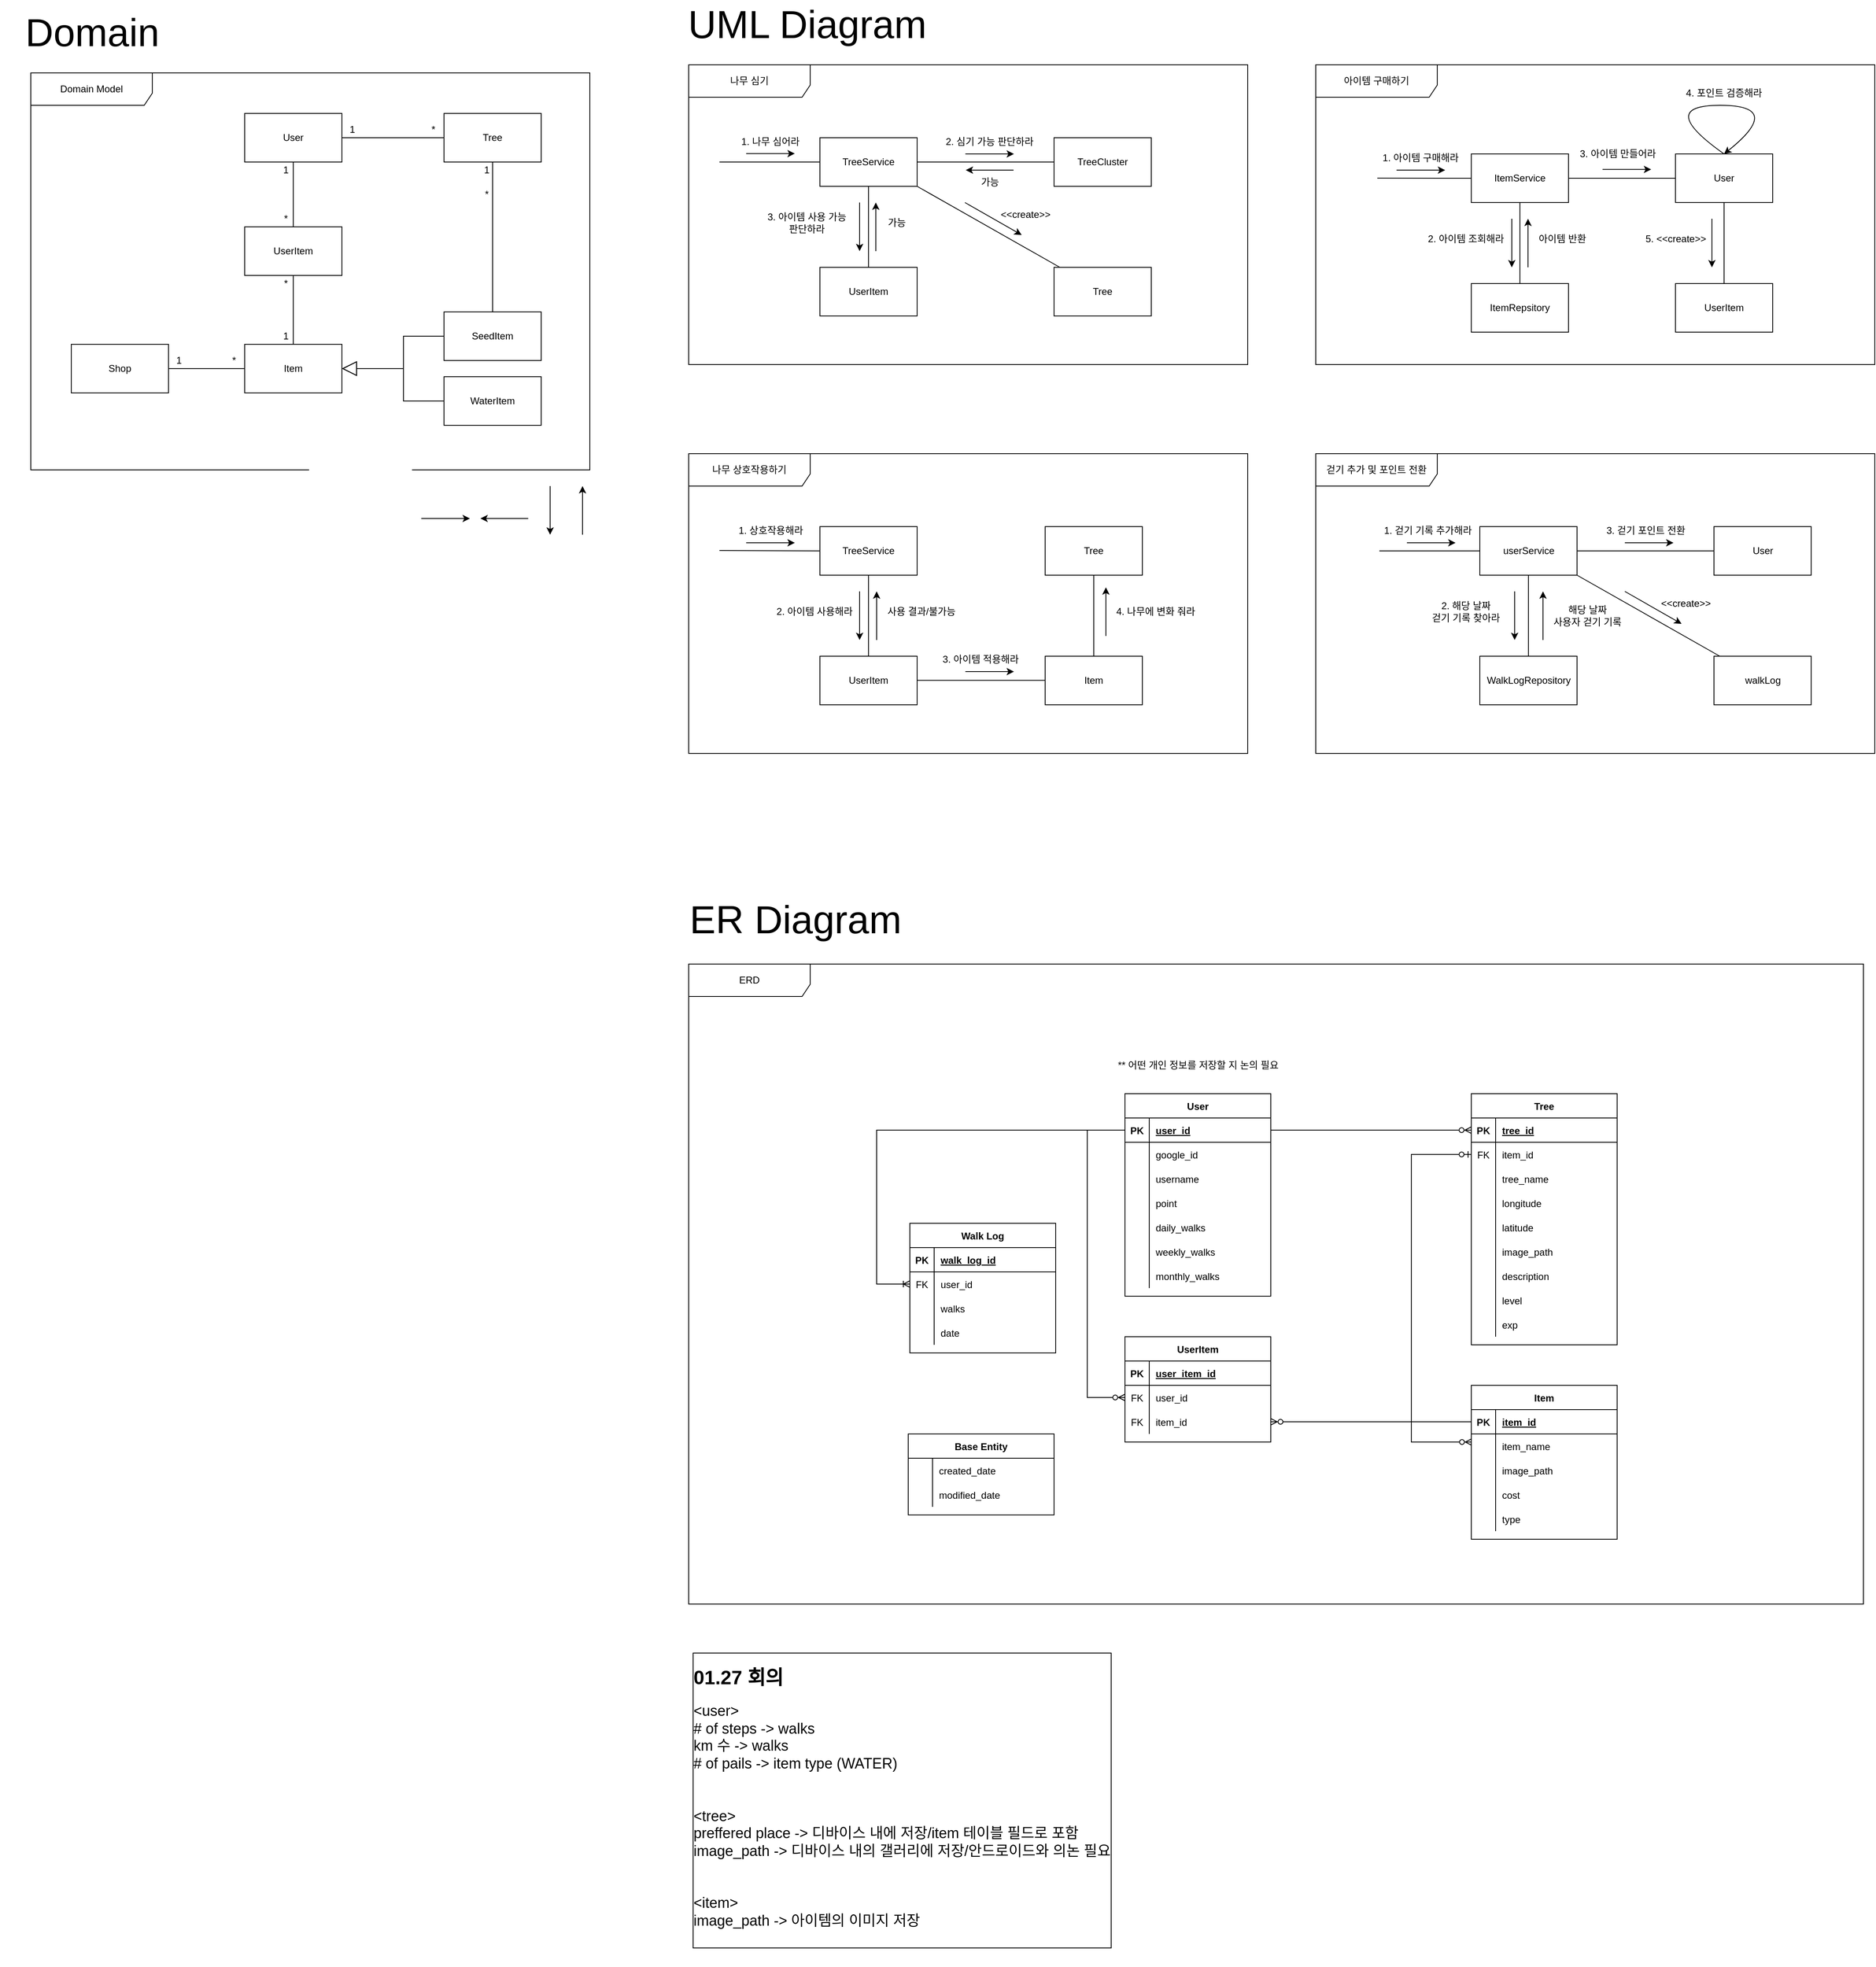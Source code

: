 <mxfile version="16.4.6" type="github">
  <diagram id="Z2XPl6DT5WQDu6Ui0edA" name="Page-1">
    <mxGraphModel dx="1580" dy="867" grid="0" gridSize="10" guides="1" tooltips="1" connect="1" arrows="1" fold="1" page="1" pageScale="1" pageWidth="827" pageHeight="1169" math="0" shadow="0">
      <root>
        <mxCell id="0" />
        <mxCell id="1" parent="0" />
        <mxCell id="a-PmSQmO3lgv3oIHmwFO-1" value="Domain Model" style="shape=umlFrame;whiteSpace=wrap;html=1;width=150;height=40;" parent="1" vertex="1">
          <mxGeometry x="68" y="150" width="690" height="490" as="geometry" />
        </mxCell>
        <mxCell id="a-PmSQmO3lgv3oIHmwFO-2" value="User" style="rounded=0;whiteSpace=wrap;html=1;" parent="1" vertex="1">
          <mxGeometry x="332" y="200" width="120" height="60" as="geometry" />
        </mxCell>
        <mxCell id="a-PmSQmO3lgv3oIHmwFO-3" value="Tree" style="rounded=0;whiteSpace=wrap;html=1;" parent="1" vertex="1">
          <mxGeometry x="578" y="200" width="120" height="60" as="geometry" />
        </mxCell>
        <mxCell id="a-PmSQmO3lgv3oIHmwFO-4" value="" style="endArrow=none;html=1;rounded=0;exitX=1;exitY=0.5;exitDx=0;exitDy=0;entryX=0;entryY=0.5;entryDx=0;entryDy=0;" parent="1" source="a-PmSQmO3lgv3oIHmwFO-2" target="a-PmSQmO3lgv3oIHmwFO-3" edge="1">
          <mxGeometry width="50" height="50" relative="1" as="geometry">
            <mxPoint x="698" y="590" as="sourcePoint" />
            <mxPoint x="748" y="540" as="targetPoint" />
          </mxGeometry>
        </mxCell>
        <mxCell id="a-PmSQmO3lgv3oIHmwFO-5" value="1" style="text;html=1;strokeColor=none;fillColor=none;align=center;verticalAlign=middle;whiteSpace=wrap;rounded=0;" parent="1" vertex="1">
          <mxGeometry x="452" y="210" width="26" height="20" as="geometry" />
        </mxCell>
        <mxCell id="a-PmSQmO3lgv3oIHmwFO-6" value="*" style="text;html=1;strokeColor=none;fillColor=none;align=center;verticalAlign=middle;whiteSpace=wrap;rounded=0;" parent="1" vertex="1">
          <mxGeometry x="552" y="210" width="26" height="20" as="geometry" />
        </mxCell>
        <mxCell id="a-PmSQmO3lgv3oIHmwFO-7" value="Item" style="rounded=0;whiteSpace=wrap;html=1;" parent="1" vertex="1">
          <mxGeometry x="332" y="485" width="120" height="60" as="geometry" />
        </mxCell>
        <mxCell id="a-PmSQmO3lgv3oIHmwFO-8" value="SeedItem" style="rounded=0;whiteSpace=wrap;html=1;" parent="1" vertex="1">
          <mxGeometry x="578" y="445" width="120" height="60" as="geometry" />
        </mxCell>
        <mxCell id="a-PmSQmO3lgv3oIHmwFO-9" value="WaterItem" style="rounded=0;whiteSpace=wrap;html=1;" parent="1" vertex="1">
          <mxGeometry x="578" y="525" width="120" height="60" as="geometry" />
        </mxCell>
        <mxCell id="a-PmSQmO3lgv3oIHmwFO-10" value="" style="endArrow=block;endSize=16;endFill=0;html=1;rounded=0;entryX=1;entryY=0.5;entryDx=0;entryDy=0;exitX=0;exitY=0.5;exitDx=0;exitDy=0;" parent="1" source="a-PmSQmO3lgv3oIHmwFO-9" target="a-PmSQmO3lgv3oIHmwFO-7" edge="1">
          <mxGeometry x="0.079" y="23" width="160" relative="1" as="geometry">
            <mxPoint x="568" y="585" as="sourcePoint" />
            <mxPoint x="728" y="585" as="targetPoint" />
            <Array as="points">
              <mxPoint x="528" y="555" />
              <mxPoint x="528" y="515" />
            </Array>
            <mxPoint as="offset" />
          </mxGeometry>
        </mxCell>
        <mxCell id="a-PmSQmO3lgv3oIHmwFO-11" value="" style="endArrow=block;endSize=16;endFill=0;html=1;rounded=0;exitX=0;exitY=0.5;exitDx=0;exitDy=0;entryX=1;entryY=0.5;entryDx=0;entryDy=0;" parent="1" source="a-PmSQmO3lgv3oIHmwFO-8" target="a-PmSQmO3lgv3oIHmwFO-7" edge="1">
          <mxGeometry x="0.079" y="23" width="160" relative="1" as="geometry">
            <mxPoint x="488" y="465" as="sourcePoint" />
            <mxPoint x="458" y="515" as="targetPoint" />
            <Array as="points">
              <mxPoint x="528" y="475" />
              <mxPoint x="528" y="515" />
            </Array>
            <mxPoint as="offset" />
          </mxGeometry>
        </mxCell>
        <mxCell id="a-PmSQmO3lgv3oIHmwFO-12" value="" style="endArrow=none;html=1;rounded=0;exitX=0.5;exitY=0;exitDx=0;exitDy=0;entryX=0.5;entryY=1;entryDx=0;entryDy=0;" parent="1" source="a-PmSQmO3lgv3oIHmwFO-8" target="a-PmSQmO3lgv3oIHmwFO-3" edge="1">
          <mxGeometry width="50" height="50" relative="1" as="geometry">
            <mxPoint x="462.0" y="240.0" as="sourcePoint" />
            <mxPoint x="588" y="240.0" as="targetPoint" />
          </mxGeometry>
        </mxCell>
        <mxCell id="a-PmSQmO3lgv3oIHmwFO-13" value="1" style="text;html=1;strokeColor=none;fillColor=none;align=center;verticalAlign=middle;whiteSpace=wrap;rounded=0;" parent="1" vertex="1">
          <mxGeometry x="618" y="260" width="26" height="20" as="geometry" />
        </mxCell>
        <mxCell id="a-PmSQmO3lgv3oIHmwFO-14" value="*" style="text;html=1;strokeColor=none;fillColor=none;align=center;verticalAlign=middle;whiteSpace=wrap;rounded=0;" parent="1" vertex="1">
          <mxGeometry x="618" y="290" width="26" height="20" as="geometry" />
        </mxCell>
        <mxCell id="a-PmSQmO3lgv3oIHmwFO-15" value="Shop" style="rounded=0;whiteSpace=wrap;html=1;" parent="1" vertex="1">
          <mxGeometry x="118" y="485" width="120" height="60" as="geometry" />
        </mxCell>
        <mxCell id="a-PmSQmO3lgv3oIHmwFO-16" value="" style="endArrow=none;html=1;rounded=0;exitX=1;exitY=0.5;exitDx=0;exitDy=0;entryX=0;entryY=0.5;entryDx=0;entryDy=0;" parent="1" source="a-PmSQmO3lgv3oIHmwFO-15" target="a-PmSQmO3lgv3oIHmwFO-7" edge="1">
          <mxGeometry width="50" height="50" relative="1" as="geometry">
            <mxPoint x="402.0" y="405" as="sourcePoint" />
            <mxPoint x="402.0" y="495" as="targetPoint" />
          </mxGeometry>
        </mxCell>
        <mxCell id="a-PmSQmO3lgv3oIHmwFO-17" value="1" style="text;html=1;strokeColor=none;fillColor=none;align=center;verticalAlign=middle;whiteSpace=wrap;rounded=0;" parent="1" vertex="1">
          <mxGeometry x="238" y="495" width="26" height="20" as="geometry" />
        </mxCell>
        <mxCell id="a-PmSQmO3lgv3oIHmwFO-18" value="*" style="text;html=1;strokeColor=none;fillColor=none;align=center;verticalAlign=middle;whiteSpace=wrap;rounded=0;" parent="1" vertex="1">
          <mxGeometry x="306" y="495" width="26" height="20" as="geometry" />
        </mxCell>
        <mxCell id="a-PmSQmO3lgv3oIHmwFO-19" value="나무 심기" style="shape=umlFrame;whiteSpace=wrap;html=1;width=150;height=40;" parent="1" vertex="1">
          <mxGeometry x="880" y="140" width="690" height="370" as="geometry" />
        </mxCell>
        <mxCell id="a-PmSQmO3lgv3oIHmwFO-20" value="TreeService" style="rounded=0;whiteSpace=wrap;html=1;" parent="1" vertex="1">
          <mxGeometry x="1042" y="230" width="120" height="60" as="geometry" />
        </mxCell>
        <mxCell id="a-PmSQmO3lgv3oIHmwFO-21" value="TreeCluster" style="rounded=0;whiteSpace=wrap;html=1;" parent="1" vertex="1">
          <mxGeometry x="1331" y="230" width="120" height="60" as="geometry" />
        </mxCell>
        <mxCell id="a-PmSQmO3lgv3oIHmwFO-22" value="" style="endArrow=none;html=1;rounded=0;exitX=1;exitY=0.5;exitDx=0;exitDy=0;entryX=0;entryY=0.5;entryDx=0;entryDy=0;" parent="1" source="a-PmSQmO3lgv3oIHmwFO-20" target="a-PmSQmO3lgv3oIHmwFO-21" edge="1">
          <mxGeometry width="50" height="50" relative="1" as="geometry">
            <mxPoint x="1294" y="-190" as="sourcePoint" />
            <mxPoint x="1294" y="-100" as="targetPoint" />
          </mxGeometry>
        </mxCell>
        <mxCell id="a-PmSQmO3lgv3oIHmwFO-23" value="" style="endArrow=none;html=1;rounded=0;entryX=0;entryY=0.5;entryDx=0;entryDy=0;" parent="1" target="a-PmSQmO3lgv3oIHmwFO-20" edge="1">
          <mxGeometry width="50" height="50" relative="1" as="geometry">
            <mxPoint x="918" y="260" as="sourcePoint" />
            <mxPoint x="1042" y="259.5" as="targetPoint" />
          </mxGeometry>
        </mxCell>
        <mxCell id="a-PmSQmO3lgv3oIHmwFO-24" value="2. 심기 가능 판단하라" style="text;html=1;strokeColor=none;fillColor=none;align=center;verticalAlign=middle;whiteSpace=wrap;rounded=0;" parent="1" vertex="1">
          <mxGeometry x="1191" y="220" width="121" height="30" as="geometry" />
        </mxCell>
        <mxCell id="a-PmSQmO3lgv3oIHmwFO-25" value="1. 나무 심어라" style="text;html=1;strokeColor=none;fillColor=none;align=center;verticalAlign=middle;whiteSpace=wrap;rounded=0;" parent="1" vertex="1">
          <mxGeometry x="941" y="220" width="80" height="30" as="geometry" />
        </mxCell>
        <mxCell id="a-PmSQmO3lgv3oIHmwFO-26" value="" style="endArrow=classic;html=1;rounded=0;" parent="1" edge="1">
          <mxGeometry width="50" height="50" relative="1" as="geometry">
            <mxPoint x="550" y="700" as="sourcePoint" />
            <mxPoint x="610" y="700" as="targetPoint" />
          </mxGeometry>
        </mxCell>
        <mxCell id="a-PmSQmO3lgv3oIHmwFO-27" value="" style="endArrow=classic;html=1;rounded=0;" parent="1" edge="1">
          <mxGeometry width="50" height="50" relative="1" as="geometry">
            <mxPoint x="682" y="700" as="sourcePoint" />
            <mxPoint x="623" y="700" as="targetPoint" />
          </mxGeometry>
        </mxCell>
        <mxCell id="a-PmSQmO3lgv3oIHmwFO-28" value="" style="endArrow=classic;html=1;rounded=0;" parent="1" edge="1">
          <mxGeometry width="50" height="50" relative="1" as="geometry">
            <mxPoint x="1221.5" y="250" as="sourcePoint" />
            <mxPoint x="1281.5" y="250" as="targetPoint" />
          </mxGeometry>
        </mxCell>
        <mxCell id="a-PmSQmO3lgv3oIHmwFO-29" value="" style="endArrow=classic;html=1;rounded=0;" parent="1" edge="1">
          <mxGeometry width="50" height="50" relative="1" as="geometry">
            <mxPoint x="951" y="249.6" as="sourcePoint" />
            <mxPoint x="1011" y="249.6" as="targetPoint" />
          </mxGeometry>
        </mxCell>
        <mxCell id="a-PmSQmO3lgv3oIHmwFO-30" value="" style="endArrow=classic;html=1;rounded=0;" parent="1" edge="1">
          <mxGeometry width="50" height="50" relative="1" as="geometry">
            <mxPoint x="1281" y="270" as="sourcePoint" />
            <mxPoint x="1222" y="270" as="targetPoint" />
          </mxGeometry>
        </mxCell>
        <mxCell id="a-PmSQmO3lgv3oIHmwFO-31" value="가능" style="text;html=1;strokeColor=none;fillColor=none;align=center;verticalAlign=middle;whiteSpace=wrap;rounded=0;" parent="1" vertex="1">
          <mxGeometry x="1226.5" y="270" width="50" height="30" as="geometry" />
        </mxCell>
        <mxCell id="a-PmSQmO3lgv3oIHmwFO-32" value="UserItem" style="rounded=0;whiteSpace=wrap;html=1;" parent="1" vertex="1">
          <mxGeometry x="1042" y="390" width="120" height="60" as="geometry" />
        </mxCell>
        <mxCell id="a-PmSQmO3lgv3oIHmwFO-33" value="" style="endArrow=classic;html=1;rounded=0;" parent="1" edge="1">
          <mxGeometry width="50" height="50" relative="1" as="geometry">
            <mxPoint x="709" y="660" as="sourcePoint" />
            <mxPoint x="709" y="720" as="targetPoint" />
            <Array as="points">
              <mxPoint x="709" y="690" />
            </Array>
          </mxGeometry>
        </mxCell>
        <mxCell id="a-PmSQmO3lgv3oIHmwFO-34" value="" style="endArrow=none;html=1;rounded=0;exitX=0.5;exitY=1;exitDx=0;exitDy=0;entryX=0.5;entryY=0;entryDx=0;entryDy=0;" parent="1" source="a-PmSQmO3lgv3oIHmwFO-20" target="a-PmSQmO3lgv3oIHmwFO-32" edge="1">
          <mxGeometry width="50" height="50" relative="1" as="geometry">
            <mxPoint x="1172" y="270" as="sourcePoint" />
            <mxPoint x="1341" y="270" as="targetPoint" />
          </mxGeometry>
        </mxCell>
        <mxCell id="a-PmSQmO3lgv3oIHmwFO-35" value="" style="endArrow=classic;html=1;rounded=0;" parent="1" edge="1">
          <mxGeometry width="50" height="50" relative="1" as="geometry">
            <mxPoint x="1091" y="310" as="sourcePoint" />
            <mxPoint x="1091" y="370" as="targetPoint" />
            <Array as="points">
              <mxPoint x="1091" y="340" />
            </Array>
          </mxGeometry>
        </mxCell>
        <mxCell id="a-PmSQmO3lgv3oIHmwFO-36" value="3. 아이템 사용 가능&lt;br&gt;판단하라" style="text;html=1;strokeColor=none;fillColor=none;align=center;verticalAlign=middle;whiteSpace=wrap;rounded=0;" parent="1" vertex="1">
          <mxGeometry x="961" y="320" width="130" height="30" as="geometry" />
        </mxCell>
        <mxCell id="a-PmSQmO3lgv3oIHmwFO-37" value="" style="endArrow=classic;html=1;rounded=0;" parent="1" edge="1">
          <mxGeometry width="50" height="50" relative="1" as="geometry">
            <mxPoint x="749" y="720" as="sourcePoint" />
            <mxPoint x="749" y="660" as="targetPoint" />
            <Array as="points" />
          </mxGeometry>
        </mxCell>
        <mxCell id="a-PmSQmO3lgv3oIHmwFO-38" value="" style="endArrow=classic;html=1;rounded=0;" parent="1" edge="1">
          <mxGeometry width="50" height="50" relative="1" as="geometry">
            <mxPoint x="1111" y="370" as="sourcePoint" />
            <mxPoint x="1111" y="310" as="targetPoint" />
            <Array as="points" />
          </mxGeometry>
        </mxCell>
        <mxCell id="a-PmSQmO3lgv3oIHmwFO-39" value="가능" style="text;html=1;strokeColor=none;fillColor=none;align=center;verticalAlign=middle;whiteSpace=wrap;rounded=0;" parent="1" vertex="1">
          <mxGeometry x="1112" y="320" width="50" height="30" as="geometry" />
        </mxCell>
        <mxCell id="a-PmSQmO3lgv3oIHmwFO-40" value="Tree" style="rounded=0;whiteSpace=wrap;html=1;" parent="1" vertex="1">
          <mxGeometry x="1331" y="390" width="120" height="60" as="geometry" />
        </mxCell>
        <mxCell id="a-PmSQmO3lgv3oIHmwFO-41" value="" style="endArrow=none;html=1;rounded=0;exitX=1;exitY=1;exitDx=0;exitDy=0;" parent="1" source="a-PmSQmO3lgv3oIHmwFO-20" target="a-PmSQmO3lgv3oIHmwFO-40" edge="1">
          <mxGeometry width="50" height="50" relative="1" as="geometry">
            <mxPoint x="1172" y="270" as="sourcePoint" />
            <mxPoint x="1341" y="270" as="targetPoint" />
          </mxGeometry>
        </mxCell>
        <mxCell id="a-PmSQmO3lgv3oIHmwFO-42" value="" style="endArrow=classic;html=1;rounded=0;" parent="1" edge="1">
          <mxGeometry width="50" height="50" relative="1" as="geometry">
            <mxPoint x="1221" y="310" as="sourcePoint" />
            <mxPoint x="1291" y="350" as="targetPoint" />
            <Array as="points">
              <mxPoint x="1221" y="310" />
            </Array>
          </mxGeometry>
        </mxCell>
        <mxCell id="a-PmSQmO3lgv3oIHmwFO-43" value="&amp;lt;&amp;lt;create&amp;gt;&amp;gt;" style="text;html=1;strokeColor=none;fillColor=none;align=center;verticalAlign=middle;whiteSpace=wrap;rounded=0;" parent="1" vertex="1">
          <mxGeometry x="1263" y="310" width="66" height="30" as="geometry" />
        </mxCell>
        <mxCell id="a-PmSQmO3lgv3oIHmwFO-44" value="나무 상호작용하기" style="shape=umlFrame;whiteSpace=wrap;html=1;width=150;height=40;" parent="1" vertex="1">
          <mxGeometry x="880" y="620" width="690" height="370" as="geometry" />
        </mxCell>
        <mxCell id="a-PmSQmO3lgv3oIHmwFO-45" value="TreeService" style="rounded=0;whiteSpace=wrap;html=1;" parent="1" vertex="1">
          <mxGeometry x="1042" y="710" width="120" height="60" as="geometry" />
        </mxCell>
        <mxCell id="a-PmSQmO3lgv3oIHmwFO-46" value="" style="endArrow=none;html=1;rounded=0;exitX=1;exitY=0.5;exitDx=0;exitDy=0;entryX=0;entryY=0.5;entryDx=0;entryDy=0;" parent="1" target="a-PmSQmO3lgv3oIHmwFO-45" edge="1">
          <mxGeometry width="50" height="50" relative="1" as="geometry">
            <mxPoint x="918" y="739.5" as="sourcePoint" />
            <mxPoint x="1042" y="739.5" as="targetPoint" />
          </mxGeometry>
        </mxCell>
        <mxCell id="a-PmSQmO3lgv3oIHmwFO-47" value="1. 상호작용해라" style="text;html=1;strokeColor=none;fillColor=none;align=center;verticalAlign=middle;whiteSpace=wrap;rounded=0;" parent="1" vertex="1">
          <mxGeometry x="931.5" y="700" width="99" height="30" as="geometry" />
        </mxCell>
        <mxCell id="a-PmSQmO3lgv3oIHmwFO-48" value="" style="endArrow=classic;html=1;rounded=0;" parent="1" edge="1">
          <mxGeometry width="50" height="50" relative="1" as="geometry">
            <mxPoint x="951" y="730" as="sourcePoint" />
            <mxPoint x="1011" y="730" as="targetPoint" />
          </mxGeometry>
        </mxCell>
        <mxCell id="a-PmSQmO3lgv3oIHmwFO-49" value="Tree" style="rounded=0;whiteSpace=wrap;html=1;" parent="1" vertex="1">
          <mxGeometry x="1320" y="710" width="120" height="60" as="geometry" />
        </mxCell>
        <mxCell id="a-PmSQmO3lgv3oIHmwFO-50" value="" style="endArrow=none;html=1;rounded=0;exitX=0.5;exitY=0;exitDx=0;exitDy=0;entryX=0.5;entryY=1;entryDx=0;entryDy=0;" parent="1" source="j9jvnlLbSwjibqAGqQzT-1" target="a-PmSQmO3lgv3oIHmwFO-49" edge="1">
          <mxGeometry width="50" height="50" relative="1" as="geometry">
            <mxPoint x="1180" y="739.5" as="sourcePoint" />
            <mxPoint x="1304" y="740" as="targetPoint" />
          </mxGeometry>
        </mxCell>
        <mxCell id="a-PmSQmO3lgv3oIHmwFO-51" value="UserItem" style="rounded=0;whiteSpace=wrap;html=1;" parent="1" vertex="1">
          <mxGeometry x="1042" y="870" width="120" height="60" as="geometry" />
        </mxCell>
        <mxCell id="a-PmSQmO3lgv3oIHmwFO-52" value="" style="endArrow=none;html=1;rounded=0;exitX=0.5;exitY=1;exitDx=0;exitDy=0;entryX=0.5;entryY=0;entryDx=0;entryDy=0;" parent="1" source="a-PmSQmO3lgv3oIHmwFO-45" target="a-PmSQmO3lgv3oIHmwFO-51" edge="1">
          <mxGeometry width="50" height="50" relative="1" as="geometry">
            <mxPoint x="1172" y="750" as="sourcePoint" />
            <mxPoint x="1330" y="750" as="targetPoint" />
          </mxGeometry>
        </mxCell>
        <mxCell id="a-PmSQmO3lgv3oIHmwFO-53" value="" style="endArrow=classic;html=1;rounded=0;" parent="1" edge="1">
          <mxGeometry width="50" height="50" relative="1" as="geometry">
            <mxPoint x="1091" y="790" as="sourcePoint" />
            <mxPoint x="1091" y="850" as="targetPoint" />
            <Array as="points">
              <mxPoint x="1091" y="820" />
            </Array>
          </mxGeometry>
        </mxCell>
        <mxCell id="a-PmSQmO3lgv3oIHmwFO-54" value="2. 아이템 사용해라" style="text;html=1;strokeColor=none;fillColor=none;align=center;verticalAlign=middle;whiteSpace=wrap;rounded=0;" parent="1" vertex="1">
          <mxGeometry x="980" y="800" width="111" height="30" as="geometry" />
        </mxCell>
        <mxCell id="a-PmSQmO3lgv3oIHmwFO-55" value="" style="endArrow=classic;html=1;rounded=0;" parent="1" edge="1">
          <mxGeometry width="50" height="50" relative="1" as="geometry">
            <mxPoint x="1112" y="850" as="sourcePoint" />
            <mxPoint x="1112" y="790" as="targetPoint" />
            <Array as="points" />
          </mxGeometry>
        </mxCell>
        <mxCell id="a-PmSQmO3lgv3oIHmwFO-56" value="사용 결과/불가능" style="text;html=1;strokeColor=none;fillColor=none;align=center;verticalAlign=middle;whiteSpace=wrap;rounded=0;" parent="1" vertex="1">
          <mxGeometry x="1112" y="800" width="111" height="30" as="geometry" />
        </mxCell>
        <mxCell id="a-PmSQmO3lgv3oIHmwFO-57" value="4. 나무에 변화 줘라" style="text;html=1;strokeColor=none;fillColor=none;align=center;verticalAlign=middle;whiteSpace=wrap;rounded=0;" parent="1" vertex="1">
          <mxGeometry x="1401" y="800" width="111" height="30" as="geometry" />
        </mxCell>
        <mxCell id="a-PmSQmO3lgv3oIHmwFO-59" value="걷기 추가 및 포인트 전환" style="shape=umlFrame;whiteSpace=wrap;html=1;width=150;height=40;" parent="1" vertex="1">
          <mxGeometry x="1654" y="620" width="690" height="370" as="geometry" />
        </mxCell>
        <mxCell id="a-PmSQmO3lgv3oIHmwFO-60" value="&lt;font style=&quot;font-size: 48px&quot;&gt;UML Diagram&lt;br&gt;&lt;/font&gt;" style="text;html=1;strokeColor=none;fillColor=none;align=center;verticalAlign=middle;whiteSpace=wrap;rounded=0;" parent="1" vertex="1">
          <mxGeometry x="856.5" y="60" width="339" height="60" as="geometry" />
        </mxCell>
        <mxCell id="a-PmSQmO3lgv3oIHmwFO-61" value="&lt;font style=&quot;font-size: 48px&quot;&gt;Domain&lt;/font&gt;" style="text;html=1;strokeColor=none;fillColor=none;align=center;verticalAlign=middle;whiteSpace=wrap;rounded=0;" parent="1" vertex="1">
          <mxGeometry x="30" y="70" width="227.5" height="60" as="geometry" />
        </mxCell>
        <mxCell id="a-PmSQmO3lgv3oIHmwFO-62" value="userService" style="rounded=0;whiteSpace=wrap;html=1;" parent="1" vertex="1">
          <mxGeometry x="1856.5" y="710" width="120" height="60" as="geometry" />
        </mxCell>
        <mxCell id="a-PmSQmO3lgv3oIHmwFO-63" value="" style="endArrow=none;html=1;rounded=0;entryX=0;entryY=0.5;entryDx=0;entryDy=0;" parent="1" target="a-PmSQmO3lgv3oIHmwFO-62" edge="1">
          <mxGeometry width="50" height="50" relative="1" as="geometry">
            <mxPoint x="1732.5" y="740" as="sourcePoint" />
            <mxPoint x="1856.5" y="739.52" as="targetPoint" />
          </mxGeometry>
        </mxCell>
        <mxCell id="a-PmSQmO3lgv3oIHmwFO-64" value="" style="endArrow=classic;html=1;rounded=0;" parent="1" edge="1">
          <mxGeometry width="50" height="50" relative="1" as="geometry">
            <mxPoint x="1766.5" y="730" as="sourcePoint" />
            <mxPoint x="1826.5" y="730" as="targetPoint" />
          </mxGeometry>
        </mxCell>
        <mxCell id="a-PmSQmO3lgv3oIHmwFO-65" value="1. 걷기 기록 추가해라" style="text;html=1;strokeColor=none;fillColor=none;align=center;verticalAlign=middle;whiteSpace=wrap;rounded=0;" parent="1" vertex="1">
          <mxGeometry x="1732.5" y="700" width="119" height="30" as="geometry" />
        </mxCell>
        <mxCell id="a-PmSQmO3lgv3oIHmwFO-70" value="아이템 구매하기" style="shape=umlFrame;whiteSpace=wrap;html=1;width=150;height=40;" parent="1" vertex="1">
          <mxGeometry x="1654" y="140" width="690" height="370" as="geometry" />
        </mxCell>
        <mxCell id="a-PmSQmO3lgv3oIHmwFO-73" value="User" style="rounded=0;whiteSpace=wrap;html=1;" parent="1" vertex="1">
          <mxGeometry x="2097.98" y="250" width="120" height="60" as="geometry" />
        </mxCell>
        <mxCell id="a-PmSQmO3lgv3oIHmwFO-74" value="" style="endArrow=none;html=1;rounded=0;entryX=0;entryY=0.5;entryDx=0;entryDy=0;exitX=1;exitY=0.5;exitDx=0;exitDy=0;" parent="1" source="a-PmSQmO3lgv3oIHmwFO-77" target="a-PmSQmO3lgv3oIHmwFO-73" edge="1">
          <mxGeometry width="50" height="50" relative="1" as="geometry">
            <mxPoint x="1982.98" y="290" as="sourcePoint" />
            <mxPoint x="2092.98" y="289.91" as="targetPoint" />
          </mxGeometry>
        </mxCell>
        <mxCell id="a-PmSQmO3lgv3oIHmwFO-75" value="" style="endArrow=classic;html=1;rounded=0;" parent="1" edge="1">
          <mxGeometry width="50" height="50" relative="1" as="geometry">
            <mxPoint x="2007.98" y="269.17" as="sourcePoint" />
            <mxPoint x="2067.98" y="269.17" as="targetPoint" />
          </mxGeometry>
        </mxCell>
        <mxCell id="a-PmSQmO3lgv3oIHmwFO-76" value="3. 아이템 만들어라" style="text;html=1;strokeColor=none;fillColor=none;align=center;verticalAlign=middle;whiteSpace=wrap;rounded=0;" parent="1" vertex="1">
          <mxGeometry x="1965.98" y="240" width="121.5" height="20" as="geometry" />
        </mxCell>
        <mxCell id="a-PmSQmO3lgv3oIHmwFO-77" value="ItemService" style="rounded=0;whiteSpace=wrap;html=1;" parent="1" vertex="1">
          <mxGeometry x="1845.98" y="250" width="120" height="60" as="geometry" />
        </mxCell>
        <mxCell id="a-PmSQmO3lgv3oIHmwFO-78" value="1. 아이템 구매해라" style="text;html=1;strokeColor=none;fillColor=none;align=center;verticalAlign=middle;whiteSpace=wrap;rounded=0;" parent="1" vertex="1">
          <mxGeometry x="1731.48" y="240" width="104.5" height="30" as="geometry" />
        </mxCell>
        <mxCell id="a-PmSQmO3lgv3oIHmwFO-79" value="" style="curved=1;endArrow=classic;html=1;rounded=0;fontSize=48;exitX=0.5;exitY=0;exitDx=0;exitDy=0;entryX=0.5;entryY=0;entryDx=0;entryDy=0;" parent="1" source="a-PmSQmO3lgv3oIHmwFO-73" target="a-PmSQmO3lgv3oIHmwFO-73" edge="1">
          <mxGeometry width="50" height="50" relative="1" as="geometry">
            <mxPoint x="2152.98" y="190" as="sourcePoint" />
            <mxPoint x="2152.98" y="190" as="targetPoint" />
            <Array as="points">
              <mxPoint x="2072.98" y="190" />
              <mxPoint x="2232.98" y="190" />
            </Array>
          </mxGeometry>
        </mxCell>
        <mxCell id="a-PmSQmO3lgv3oIHmwFO-80" value="4. 포인트 검증해라" style="text;html=1;strokeColor=none;fillColor=none;align=center;verticalAlign=middle;whiteSpace=wrap;rounded=0;" parent="1" vertex="1">
          <mxGeometry x="2102.98" y="160" width="110" height="30" as="geometry" />
        </mxCell>
        <mxCell id="a-PmSQmO3lgv3oIHmwFO-81" value="UserItem" style="rounded=0;whiteSpace=wrap;html=1;" parent="1" vertex="1">
          <mxGeometry x="2097.98" y="410" width="120" height="60" as="geometry" />
        </mxCell>
        <mxCell id="a-PmSQmO3lgv3oIHmwFO-82" value="" style="endArrow=none;html=1;rounded=0;entryX=0.5;entryY=1;entryDx=0;entryDy=0;exitX=0.5;exitY=0;exitDx=0;exitDy=0;" parent="1" source="a-PmSQmO3lgv3oIHmwFO-81" target="a-PmSQmO3lgv3oIHmwFO-73" edge="1">
          <mxGeometry width="50" height="50" relative="1" as="geometry">
            <mxPoint x="2379.98" y="290" as="sourcePoint" />
            <mxPoint x="2227.98" y="290" as="targetPoint" />
          </mxGeometry>
        </mxCell>
        <mxCell id="a-PmSQmO3lgv3oIHmwFO-83" value="" style="endArrow=classic;html=1;rounded=0;" parent="1" edge="1">
          <mxGeometry width="50" height="50" relative="1" as="geometry">
            <mxPoint x="2142.98" y="330" as="sourcePoint" />
            <mxPoint x="2142.98" y="390" as="targetPoint" />
            <Array as="points">
              <mxPoint x="2142.98" y="360" />
            </Array>
          </mxGeometry>
        </mxCell>
        <mxCell id="a-PmSQmO3lgv3oIHmwFO-84" value="5. &amp;lt;&amp;lt;create&amp;gt;&amp;gt;" style="text;html=1;strokeColor=none;fillColor=none;align=center;verticalAlign=middle;whiteSpace=wrap;rounded=0;" parent="1" vertex="1">
          <mxGeometry x="2045.98" y="340" width="104.5" height="30" as="geometry" />
        </mxCell>
        <mxCell id="a-PmSQmO3lgv3oIHmwFO-85" value="UserItem" style="rounded=0;whiteSpace=wrap;html=1;" parent="1" vertex="1">
          <mxGeometry x="332" y="340" width="120" height="60" as="geometry" />
        </mxCell>
        <mxCell id="a-PmSQmO3lgv3oIHmwFO-86" value="" style="endArrow=none;html=1;rounded=0;entryX=0.5;entryY=0;entryDx=0;entryDy=0;exitX=0.5;exitY=1;exitDx=0;exitDy=0;" parent="1" source="a-PmSQmO3lgv3oIHmwFO-2" target="a-PmSQmO3lgv3oIHmwFO-85" edge="1">
          <mxGeometry width="50" height="50" relative="1" as="geometry">
            <mxPoint x="394" y="260" as="sourcePoint" />
            <mxPoint x="342" y="525" as="targetPoint" />
          </mxGeometry>
        </mxCell>
        <mxCell id="a-PmSQmO3lgv3oIHmwFO-87" value="" style="endArrow=none;html=1;rounded=0;exitX=0.5;exitY=1;exitDx=0;exitDy=0;entryX=0.5;entryY=0;entryDx=0;entryDy=0;" parent="1" source="a-PmSQmO3lgv3oIHmwFO-85" target="a-PmSQmO3lgv3oIHmwFO-7" edge="1">
          <mxGeometry width="50" height="50" relative="1" as="geometry">
            <mxPoint x="402.0" y="270" as="sourcePoint" />
            <mxPoint x="394" y="485" as="targetPoint" />
          </mxGeometry>
        </mxCell>
        <mxCell id="a-PmSQmO3lgv3oIHmwFO-88" value="*" style="text;html=1;strokeColor=none;fillColor=none;align=center;verticalAlign=middle;whiteSpace=wrap;rounded=0;" parent="1" vertex="1">
          <mxGeometry x="370" y="400" width="26" height="20" as="geometry" />
        </mxCell>
        <mxCell id="a-PmSQmO3lgv3oIHmwFO-89" value="*" style="text;html=1;strokeColor=none;fillColor=none;align=center;verticalAlign=middle;whiteSpace=wrap;rounded=0;" parent="1" vertex="1">
          <mxGeometry x="370" y="320" width="26" height="20" as="geometry" />
        </mxCell>
        <mxCell id="a-PmSQmO3lgv3oIHmwFO-90" value="1" style="text;html=1;strokeColor=none;fillColor=none;align=center;verticalAlign=middle;whiteSpace=wrap;rounded=0;" parent="1" vertex="1">
          <mxGeometry x="370" y="465" width="26" height="20" as="geometry" />
        </mxCell>
        <mxCell id="a-PmSQmO3lgv3oIHmwFO-91" value="1" style="text;html=1;strokeColor=none;fillColor=none;align=center;verticalAlign=middle;whiteSpace=wrap;rounded=0;" parent="1" vertex="1">
          <mxGeometry x="370" y="260" width="26" height="20" as="geometry" />
        </mxCell>
        <mxCell id="a-PmSQmO3lgv3oIHmwFO-92" value="ER Diagram" style="text;html=1;strokeColor=none;fillColor=none;align=center;verticalAlign=middle;whiteSpace=wrap;rounded=0;fontSize=48;" parent="1" vertex="1">
          <mxGeometry x="856.5" y="1160" width="310" height="70" as="geometry" />
        </mxCell>
        <mxCell id="a-PmSQmO3lgv3oIHmwFO-93" value="ERD" style="shape=umlFrame;whiteSpace=wrap;html=1;width=150;height=40;" parent="1" vertex="1">
          <mxGeometry x="880" y="1250" width="1450" height="790" as="geometry" />
        </mxCell>
        <mxCell id="a-PmSQmO3lgv3oIHmwFO-94" value="User" style="shape=table;startSize=30;container=1;collapsible=1;childLayout=tableLayout;fixedRows=1;rowLines=0;fontStyle=1;align=center;resizeLast=1;fontSize=12;" parent="1" vertex="1">
          <mxGeometry x="1418.5" y="1410" width="180" height="250" as="geometry" />
        </mxCell>
        <mxCell id="a-PmSQmO3lgv3oIHmwFO-95" value="" style="shape=tableRow;horizontal=0;startSize=0;swimlaneHead=0;swimlaneBody=0;fillColor=none;collapsible=0;dropTarget=0;points=[[0,0.5],[1,0.5]];portConstraint=eastwest;top=0;left=0;right=0;bottom=1;fontSize=12;" parent="a-PmSQmO3lgv3oIHmwFO-94" vertex="1">
          <mxGeometry y="30" width="180" height="30" as="geometry" />
        </mxCell>
        <mxCell id="a-PmSQmO3lgv3oIHmwFO-96" value="PK" style="shape=partialRectangle;connectable=0;fillColor=none;top=0;left=0;bottom=0;right=0;fontStyle=1;overflow=hidden;fontSize=12;" parent="a-PmSQmO3lgv3oIHmwFO-95" vertex="1">
          <mxGeometry width="30" height="30" as="geometry">
            <mxRectangle width="30" height="30" as="alternateBounds" />
          </mxGeometry>
        </mxCell>
        <mxCell id="a-PmSQmO3lgv3oIHmwFO-97" value="user_id" style="shape=partialRectangle;connectable=0;fillColor=none;top=0;left=0;bottom=0;right=0;align=left;spacingLeft=6;fontStyle=5;overflow=hidden;fontSize=12;" parent="a-PmSQmO3lgv3oIHmwFO-95" vertex="1">
          <mxGeometry x="30" width="150" height="30" as="geometry">
            <mxRectangle width="150" height="30" as="alternateBounds" />
          </mxGeometry>
        </mxCell>
        <mxCell id="a-PmSQmO3lgv3oIHmwFO-98" value="" style="shape=tableRow;horizontal=0;startSize=0;swimlaneHead=0;swimlaneBody=0;fillColor=none;collapsible=0;dropTarget=0;points=[[0,0.5],[1,0.5]];portConstraint=eastwest;top=0;left=0;right=0;bottom=0;fontSize=12;" parent="a-PmSQmO3lgv3oIHmwFO-94" vertex="1">
          <mxGeometry y="60" width="180" height="30" as="geometry" />
        </mxCell>
        <mxCell id="a-PmSQmO3lgv3oIHmwFO-99" value="" style="shape=partialRectangle;connectable=0;fillColor=none;top=0;left=0;bottom=0;right=0;editable=1;overflow=hidden;fontSize=12;" parent="a-PmSQmO3lgv3oIHmwFO-98" vertex="1">
          <mxGeometry width="30" height="30" as="geometry">
            <mxRectangle width="30" height="30" as="alternateBounds" />
          </mxGeometry>
        </mxCell>
        <mxCell id="a-PmSQmO3lgv3oIHmwFO-100" value="google_id" style="shape=partialRectangle;connectable=0;fillColor=none;top=0;left=0;bottom=0;right=0;align=left;spacingLeft=6;overflow=hidden;fontSize=12;" parent="a-PmSQmO3lgv3oIHmwFO-98" vertex="1">
          <mxGeometry x="30" width="150" height="30" as="geometry">
            <mxRectangle width="150" height="30" as="alternateBounds" />
          </mxGeometry>
        </mxCell>
        <mxCell id="a-PmSQmO3lgv3oIHmwFO-101" value="" style="shape=tableRow;horizontal=0;startSize=0;swimlaneHead=0;swimlaneBody=0;fillColor=none;collapsible=0;dropTarget=0;points=[[0,0.5],[1,0.5]];portConstraint=eastwest;top=0;left=0;right=0;bottom=0;fontSize=12;" parent="a-PmSQmO3lgv3oIHmwFO-94" vertex="1">
          <mxGeometry y="90" width="180" height="30" as="geometry" />
        </mxCell>
        <mxCell id="a-PmSQmO3lgv3oIHmwFO-102" value="" style="shape=partialRectangle;connectable=0;fillColor=none;top=0;left=0;bottom=0;right=0;editable=1;overflow=hidden;fontSize=12;" parent="a-PmSQmO3lgv3oIHmwFO-101" vertex="1">
          <mxGeometry width="30" height="30" as="geometry">
            <mxRectangle width="30" height="30" as="alternateBounds" />
          </mxGeometry>
        </mxCell>
        <mxCell id="a-PmSQmO3lgv3oIHmwFO-103" value="username" style="shape=partialRectangle;connectable=0;fillColor=none;top=0;left=0;bottom=0;right=0;align=left;spacingLeft=6;overflow=hidden;fontSize=12;" parent="a-PmSQmO3lgv3oIHmwFO-101" vertex="1">
          <mxGeometry x="30" width="150" height="30" as="geometry">
            <mxRectangle width="150" height="30" as="alternateBounds" />
          </mxGeometry>
        </mxCell>
        <mxCell id="a-PmSQmO3lgv3oIHmwFO-104" value="" style="shape=tableRow;horizontal=0;startSize=0;swimlaneHead=0;swimlaneBody=0;fillColor=none;collapsible=0;dropTarget=0;points=[[0,0.5],[1,0.5]];portConstraint=eastwest;top=0;left=0;right=0;bottom=0;fontSize=12;" parent="a-PmSQmO3lgv3oIHmwFO-94" vertex="1">
          <mxGeometry y="120" width="180" height="30" as="geometry" />
        </mxCell>
        <mxCell id="a-PmSQmO3lgv3oIHmwFO-105" value="" style="shape=partialRectangle;connectable=0;fillColor=none;top=0;left=0;bottom=0;right=0;editable=1;overflow=hidden;fontSize=12;" parent="a-PmSQmO3lgv3oIHmwFO-104" vertex="1">
          <mxGeometry width="30" height="30" as="geometry">
            <mxRectangle width="30" height="30" as="alternateBounds" />
          </mxGeometry>
        </mxCell>
        <mxCell id="a-PmSQmO3lgv3oIHmwFO-106" value="point" style="shape=partialRectangle;connectable=0;fillColor=none;top=0;left=0;bottom=0;right=0;align=left;spacingLeft=6;overflow=hidden;fontSize=12;" parent="a-PmSQmO3lgv3oIHmwFO-104" vertex="1">
          <mxGeometry x="30" width="150" height="30" as="geometry">
            <mxRectangle width="150" height="30" as="alternateBounds" />
          </mxGeometry>
        </mxCell>
        <mxCell id="a-PmSQmO3lgv3oIHmwFO-107" value="" style="shape=tableRow;horizontal=0;startSize=0;swimlaneHead=0;swimlaneBody=0;fillColor=none;collapsible=0;dropTarget=0;points=[[0,0.5],[1,0.5]];portConstraint=eastwest;top=0;left=0;right=0;bottom=0;fontSize=12;" parent="a-PmSQmO3lgv3oIHmwFO-94" vertex="1">
          <mxGeometry y="150" width="180" height="30" as="geometry" />
        </mxCell>
        <mxCell id="a-PmSQmO3lgv3oIHmwFO-108" value="" style="shape=partialRectangle;connectable=0;fillColor=none;top=0;left=0;bottom=0;right=0;editable=1;overflow=hidden;fontSize=12;" parent="a-PmSQmO3lgv3oIHmwFO-107" vertex="1">
          <mxGeometry width="30" height="30" as="geometry">
            <mxRectangle width="30" height="30" as="alternateBounds" />
          </mxGeometry>
        </mxCell>
        <mxCell id="a-PmSQmO3lgv3oIHmwFO-109" value="daily_walks" style="shape=partialRectangle;connectable=0;fillColor=none;top=0;left=0;bottom=0;right=0;align=left;spacingLeft=6;overflow=hidden;fontSize=12;" parent="a-PmSQmO3lgv3oIHmwFO-107" vertex="1">
          <mxGeometry x="30" width="150" height="30" as="geometry">
            <mxRectangle width="150" height="30" as="alternateBounds" />
          </mxGeometry>
        </mxCell>
        <mxCell id="a-PmSQmO3lgv3oIHmwFO-110" value="" style="shape=tableRow;horizontal=0;startSize=0;swimlaneHead=0;swimlaneBody=0;fillColor=none;collapsible=0;dropTarget=0;points=[[0,0.5],[1,0.5]];portConstraint=eastwest;top=0;left=0;right=0;bottom=0;fontSize=12;" parent="a-PmSQmO3lgv3oIHmwFO-94" vertex="1">
          <mxGeometry y="180" width="180" height="30" as="geometry" />
        </mxCell>
        <mxCell id="a-PmSQmO3lgv3oIHmwFO-111" value="" style="shape=partialRectangle;connectable=0;fillColor=none;top=0;left=0;bottom=0;right=0;editable=1;overflow=hidden;fontSize=12;" parent="a-PmSQmO3lgv3oIHmwFO-110" vertex="1">
          <mxGeometry width="30" height="30" as="geometry">
            <mxRectangle width="30" height="30" as="alternateBounds" />
          </mxGeometry>
        </mxCell>
        <mxCell id="a-PmSQmO3lgv3oIHmwFO-112" value="weekly_walks" style="shape=partialRectangle;connectable=0;fillColor=none;top=0;left=0;bottom=0;right=0;align=left;spacingLeft=6;overflow=hidden;fontSize=12;" parent="a-PmSQmO3lgv3oIHmwFO-110" vertex="1">
          <mxGeometry x="30" width="150" height="30" as="geometry">
            <mxRectangle width="150" height="30" as="alternateBounds" />
          </mxGeometry>
        </mxCell>
        <mxCell id="a-PmSQmO3lgv3oIHmwFO-113" value="" style="shape=tableRow;horizontal=0;startSize=0;swimlaneHead=0;swimlaneBody=0;fillColor=none;collapsible=0;dropTarget=0;points=[[0,0.5],[1,0.5]];portConstraint=eastwest;top=0;left=0;right=0;bottom=0;fontSize=12;" parent="a-PmSQmO3lgv3oIHmwFO-94" vertex="1">
          <mxGeometry y="210" width="180" height="30" as="geometry" />
        </mxCell>
        <mxCell id="a-PmSQmO3lgv3oIHmwFO-114" value="" style="shape=partialRectangle;connectable=0;fillColor=none;top=0;left=0;bottom=0;right=0;editable=1;overflow=hidden;fontSize=12;" parent="a-PmSQmO3lgv3oIHmwFO-113" vertex="1">
          <mxGeometry width="30" height="30" as="geometry">
            <mxRectangle width="30" height="30" as="alternateBounds" />
          </mxGeometry>
        </mxCell>
        <mxCell id="a-PmSQmO3lgv3oIHmwFO-115" value="monthly_walks" style="shape=partialRectangle;connectable=0;fillColor=none;top=0;left=0;bottom=0;right=0;align=left;spacingLeft=6;overflow=hidden;fontSize=12;" parent="a-PmSQmO3lgv3oIHmwFO-113" vertex="1">
          <mxGeometry x="30" width="150" height="30" as="geometry">
            <mxRectangle width="150" height="30" as="alternateBounds" />
          </mxGeometry>
        </mxCell>
        <mxCell id="a-PmSQmO3lgv3oIHmwFO-116" value="** 어떤 개인 정보를 저장할 지 논의 필요" style="text;html=1;strokeColor=none;fillColor=none;align=center;verticalAlign=middle;whiteSpace=wrap;rounded=0;fontSize=12;" parent="1" vertex="1">
          <mxGeometry x="1391.75" y="1360" width="233.5" height="30" as="geometry" />
        </mxCell>
        <mxCell id="a-PmSQmO3lgv3oIHmwFO-117" value="Walk Log" style="shape=table;startSize=30;container=1;collapsible=1;childLayout=tableLayout;fixedRows=1;rowLines=0;fontStyle=1;align=center;resizeLast=1;fontSize=12;" parent="1" vertex="1">
          <mxGeometry x="1153" y="1570" width="180" height="160" as="geometry" />
        </mxCell>
        <mxCell id="a-PmSQmO3lgv3oIHmwFO-118" value="" style="shape=tableRow;horizontal=0;startSize=0;swimlaneHead=0;swimlaneBody=0;fillColor=none;collapsible=0;dropTarget=0;points=[[0,0.5],[1,0.5]];portConstraint=eastwest;top=0;left=0;right=0;bottom=1;fontSize=12;" parent="a-PmSQmO3lgv3oIHmwFO-117" vertex="1">
          <mxGeometry y="30" width="180" height="30" as="geometry" />
        </mxCell>
        <mxCell id="a-PmSQmO3lgv3oIHmwFO-119" value="PK" style="shape=partialRectangle;connectable=0;fillColor=none;top=0;left=0;bottom=0;right=0;fontStyle=1;overflow=hidden;fontSize=12;" parent="a-PmSQmO3lgv3oIHmwFO-118" vertex="1">
          <mxGeometry width="30" height="30" as="geometry">
            <mxRectangle width="30" height="30" as="alternateBounds" />
          </mxGeometry>
        </mxCell>
        <mxCell id="a-PmSQmO3lgv3oIHmwFO-120" value="walk_log_id" style="shape=partialRectangle;connectable=0;fillColor=none;top=0;left=0;bottom=0;right=0;align=left;spacingLeft=6;fontStyle=5;overflow=hidden;fontSize=12;" parent="a-PmSQmO3lgv3oIHmwFO-118" vertex="1">
          <mxGeometry x="30" width="150" height="30" as="geometry">
            <mxRectangle width="150" height="30" as="alternateBounds" />
          </mxGeometry>
        </mxCell>
        <mxCell id="a-PmSQmO3lgv3oIHmwFO-121" value="" style="shape=tableRow;horizontal=0;startSize=0;swimlaneHead=0;swimlaneBody=0;fillColor=none;collapsible=0;dropTarget=0;points=[[0,0.5],[1,0.5]];portConstraint=eastwest;top=0;left=0;right=0;bottom=0;fontSize=12;" parent="a-PmSQmO3lgv3oIHmwFO-117" vertex="1">
          <mxGeometry y="60" width="180" height="30" as="geometry" />
        </mxCell>
        <mxCell id="a-PmSQmO3lgv3oIHmwFO-122" value="FK" style="shape=partialRectangle;connectable=0;fillColor=none;top=0;left=0;bottom=0;right=0;editable=1;overflow=hidden;fontSize=12;" parent="a-PmSQmO3lgv3oIHmwFO-121" vertex="1">
          <mxGeometry width="30" height="30" as="geometry">
            <mxRectangle width="30" height="30" as="alternateBounds" />
          </mxGeometry>
        </mxCell>
        <mxCell id="a-PmSQmO3lgv3oIHmwFO-123" value="user_id" style="shape=partialRectangle;connectable=0;fillColor=none;top=0;left=0;bottom=0;right=0;align=left;spacingLeft=6;overflow=hidden;fontSize=12;" parent="a-PmSQmO3lgv3oIHmwFO-121" vertex="1">
          <mxGeometry x="30" width="150" height="30" as="geometry">
            <mxRectangle width="150" height="30" as="alternateBounds" />
          </mxGeometry>
        </mxCell>
        <mxCell id="a-PmSQmO3lgv3oIHmwFO-124" value="" style="shape=tableRow;horizontal=0;startSize=0;swimlaneHead=0;swimlaneBody=0;fillColor=none;collapsible=0;dropTarget=0;points=[[0,0.5],[1,0.5]];portConstraint=eastwest;top=0;left=0;right=0;bottom=0;fontSize=12;" parent="a-PmSQmO3lgv3oIHmwFO-117" vertex="1">
          <mxGeometry y="90" width="180" height="30" as="geometry" />
        </mxCell>
        <mxCell id="a-PmSQmO3lgv3oIHmwFO-125" value="" style="shape=partialRectangle;connectable=0;fillColor=none;top=0;left=0;bottom=0;right=0;editable=1;overflow=hidden;fontSize=12;" parent="a-PmSQmO3lgv3oIHmwFO-124" vertex="1">
          <mxGeometry width="30" height="30" as="geometry">
            <mxRectangle width="30" height="30" as="alternateBounds" />
          </mxGeometry>
        </mxCell>
        <mxCell id="a-PmSQmO3lgv3oIHmwFO-126" value="walks" style="shape=partialRectangle;connectable=0;fillColor=none;top=0;left=0;bottom=0;right=0;align=left;spacingLeft=6;overflow=hidden;fontSize=12;" parent="a-PmSQmO3lgv3oIHmwFO-124" vertex="1">
          <mxGeometry x="30" width="150" height="30" as="geometry">
            <mxRectangle width="150" height="30" as="alternateBounds" />
          </mxGeometry>
        </mxCell>
        <mxCell id="j9jvnlLbSwjibqAGqQzT-18" value="" style="shape=tableRow;horizontal=0;startSize=0;swimlaneHead=0;swimlaneBody=0;fillColor=none;collapsible=0;dropTarget=0;points=[[0,0.5],[1,0.5]];portConstraint=eastwest;top=0;left=0;right=0;bottom=0;fontSize=12;" vertex="1" parent="a-PmSQmO3lgv3oIHmwFO-117">
          <mxGeometry y="120" width="180" height="30" as="geometry" />
        </mxCell>
        <mxCell id="j9jvnlLbSwjibqAGqQzT-19" value="" style="shape=partialRectangle;connectable=0;fillColor=none;top=0;left=0;bottom=0;right=0;editable=1;overflow=hidden;fontSize=12;" vertex="1" parent="j9jvnlLbSwjibqAGqQzT-18">
          <mxGeometry width="30" height="30" as="geometry">
            <mxRectangle width="30" height="30" as="alternateBounds" />
          </mxGeometry>
        </mxCell>
        <mxCell id="j9jvnlLbSwjibqAGqQzT-20" value="date" style="shape=partialRectangle;connectable=0;fillColor=none;top=0;left=0;bottom=0;right=0;align=left;spacingLeft=6;overflow=hidden;fontSize=12;" vertex="1" parent="j9jvnlLbSwjibqAGqQzT-18">
          <mxGeometry x="30" width="150" height="30" as="geometry">
            <mxRectangle width="150" height="30" as="alternateBounds" />
          </mxGeometry>
        </mxCell>
        <mxCell id="a-PmSQmO3lgv3oIHmwFO-127" value="" style="edgeStyle=orthogonalEdgeStyle;fontSize=12;html=1;endArrow=ERoneToMany;rounded=0;entryX=0;entryY=0.5;entryDx=0;entryDy=0;exitX=0;exitY=0.5;exitDx=0;exitDy=0;" parent="1" source="a-PmSQmO3lgv3oIHmwFO-95" target="a-PmSQmO3lgv3oIHmwFO-121" edge="1">
          <mxGeometry width="100" height="100" relative="1" as="geometry">
            <mxPoint x="1072" y="1660" as="sourcePoint" />
            <mxPoint x="1172" y="1560" as="targetPoint" />
            <Array as="points">
              <mxPoint x="1112" y="1455" />
              <mxPoint x="1112" y="1645" />
            </Array>
          </mxGeometry>
        </mxCell>
        <mxCell id="a-PmSQmO3lgv3oIHmwFO-128" value="UserItem" style="shape=table;startSize=30;container=1;collapsible=1;childLayout=tableLayout;fixedRows=1;rowLines=0;fontStyle=1;align=center;resizeLast=1;fontSize=12;" parent="1" vertex="1">
          <mxGeometry x="1418.5" y="1710" width="180" height="130" as="geometry" />
        </mxCell>
        <mxCell id="a-PmSQmO3lgv3oIHmwFO-129" value="" style="shape=tableRow;horizontal=0;startSize=0;swimlaneHead=0;swimlaneBody=0;fillColor=none;collapsible=0;dropTarget=0;points=[[0,0.5],[1,0.5]];portConstraint=eastwest;top=0;left=0;right=0;bottom=1;fontSize=12;" parent="a-PmSQmO3lgv3oIHmwFO-128" vertex="1">
          <mxGeometry y="30" width="180" height="30" as="geometry" />
        </mxCell>
        <mxCell id="a-PmSQmO3lgv3oIHmwFO-130" value="PK" style="shape=partialRectangle;connectable=0;fillColor=none;top=0;left=0;bottom=0;right=0;fontStyle=1;overflow=hidden;fontSize=12;" parent="a-PmSQmO3lgv3oIHmwFO-129" vertex="1">
          <mxGeometry width="30" height="30" as="geometry">
            <mxRectangle width="30" height="30" as="alternateBounds" />
          </mxGeometry>
        </mxCell>
        <mxCell id="a-PmSQmO3lgv3oIHmwFO-131" value="user_item_id" style="shape=partialRectangle;connectable=0;fillColor=none;top=0;left=0;bottom=0;right=0;align=left;spacingLeft=6;fontStyle=5;overflow=hidden;fontSize=12;" parent="a-PmSQmO3lgv3oIHmwFO-129" vertex="1">
          <mxGeometry x="30" width="150" height="30" as="geometry">
            <mxRectangle width="150" height="30" as="alternateBounds" />
          </mxGeometry>
        </mxCell>
        <mxCell id="a-PmSQmO3lgv3oIHmwFO-132" value="" style="shape=tableRow;horizontal=0;startSize=0;swimlaneHead=0;swimlaneBody=0;fillColor=none;collapsible=0;dropTarget=0;points=[[0,0.5],[1,0.5]];portConstraint=eastwest;top=0;left=0;right=0;bottom=0;fontSize=12;" parent="a-PmSQmO3lgv3oIHmwFO-128" vertex="1">
          <mxGeometry y="60" width="180" height="30" as="geometry" />
        </mxCell>
        <mxCell id="a-PmSQmO3lgv3oIHmwFO-133" value="FK" style="shape=partialRectangle;connectable=0;fillColor=none;top=0;left=0;bottom=0;right=0;editable=1;overflow=hidden;fontSize=12;" parent="a-PmSQmO3lgv3oIHmwFO-132" vertex="1">
          <mxGeometry width="30" height="30" as="geometry">
            <mxRectangle width="30" height="30" as="alternateBounds" />
          </mxGeometry>
        </mxCell>
        <mxCell id="a-PmSQmO3lgv3oIHmwFO-134" value="user_id" style="shape=partialRectangle;connectable=0;fillColor=none;top=0;left=0;bottom=0;right=0;align=left;spacingLeft=6;overflow=hidden;fontSize=12;" parent="a-PmSQmO3lgv3oIHmwFO-132" vertex="1">
          <mxGeometry x="30" width="150" height="30" as="geometry">
            <mxRectangle width="150" height="30" as="alternateBounds" />
          </mxGeometry>
        </mxCell>
        <mxCell id="a-PmSQmO3lgv3oIHmwFO-135" value="" style="shape=tableRow;horizontal=0;startSize=0;swimlaneHead=0;swimlaneBody=0;fillColor=none;collapsible=0;dropTarget=0;points=[[0,0.5],[1,0.5]];portConstraint=eastwest;top=0;left=0;right=0;bottom=0;fontSize=12;" parent="a-PmSQmO3lgv3oIHmwFO-128" vertex="1">
          <mxGeometry y="90" width="180" height="30" as="geometry" />
        </mxCell>
        <mxCell id="a-PmSQmO3lgv3oIHmwFO-136" value="FK" style="shape=partialRectangle;connectable=0;fillColor=none;top=0;left=0;bottom=0;right=0;editable=1;overflow=hidden;fontSize=12;" parent="a-PmSQmO3lgv3oIHmwFO-135" vertex="1">
          <mxGeometry width="30" height="30" as="geometry">
            <mxRectangle width="30" height="30" as="alternateBounds" />
          </mxGeometry>
        </mxCell>
        <mxCell id="a-PmSQmO3lgv3oIHmwFO-137" value="item_id" style="shape=partialRectangle;connectable=0;fillColor=none;top=0;left=0;bottom=0;right=0;align=left;spacingLeft=6;overflow=hidden;fontSize=12;" parent="a-PmSQmO3lgv3oIHmwFO-135" vertex="1">
          <mxGeometry x="30" width="150" height="30" as="geometry">
            <mxRectangle width="150" height="30" as="alternateBounds" />
          </mxGeometry>
        </mxCell>
        <mxCell id="a-PmSQmO3lgv3oIHmwFO-138" value="" style="edgeStyle=orthogonalEdgeStyle;fontSize=12;html=1;endArrow=ERzeroToMany;endFill=1;rounded=0;exitX=0;exitY=0.5;exitDx=0;exitDy=0;entryX=0;entryY=0.5;entryDx=0;entryDy=0;" parent="1" source="a-PmSQmO3lgv3oIHmwFO-95" target="a-PmSQmO3lgv3oIHmwFO-132" edge="1">
          <mxGeometry width="100" height="100" relative="1" as="geometry">
            <mxPoint x="1682" y="1740" as="sourcePoint" />
            <mxPoint x="1782" y="1640" as="targetPoint" />
            <Array as="points">
              <mxPoint x="1372" y="1455" />
              <mxPoint x="1372" y="1785" />
            </Array>
          </mxGeometry>
        </mxCell>
        <mxCell id="a-PmSQmO3lgv3oIHmwFO-139" value="Item" style="shape=table;startSize=30;container=1;collapsible=1;childLayout=tableLayout;fixedRows=1;rowLines=0;fontStyle=1;align=center;resizeLast=1;fontSize=12;" parent="1" vertex="1">
          <mxGeometry x="1846" y="1770" width="180" height="190" as="geometry" />
        </mxCell>
        <mxCell id="a-PmSQmO3lgv3oIHmwFO-140" value="" style="shape=tableRow;horizontal=0;startSize=0;swimlaneHead=0;swimlaneBody=0;fillColor=none;collapsible=0;dropTarget=0;points=[[0,0.5],[1,0.5]];portConstraint=eastwest;top=0;left=0;right=0;bottom=1;fontSize=12;" parent="a-PmSQmO3lgv3oIHmwFO-139" vertex="1">
          <mxGeometry y="30" width="180" height="30" as="geometry" />
        </mxCell>
        <mxCell id="a-PmSQmO3lgv3oIHmwFO-141" value="PK" style="shape=partialRectangle;connectable=0;fillColor=none;top=0;left=0;bottom=0;right=0;fontStyle=1;overflow=hidden;fontSize=12;" parent="a-PmSQmO3lgv3oIHmwFO-140" vertex="1">
          <mxGeometry width="30" height="30" as="geometry">
            <mxRectangle width="30" height="30" as="alternateBounds" />
          </mxGeometry>
        </mxCell>
        <mxCell id="a-PmSQmO3lgv3oIHmwFO-142" value="item_id" style="shape=partialRectangle;connectable=0;fillColor=none;top=0;left=0;bottom=0;right=0;align=left;spacingLeft=6;fontStyle=5;overflow=hidden;fontSize=12;" parent="a-PmSQmO3lgv3oIHmwFO-140" vertex="1">
          <mxGeometry x="30" width="150" height="30" as="geometry">
            <mxRectangle width="150" height="30" as="alternateBounds" />
          </mxGeometry>
        </mxCell>
        <mxCell id="a-PmSQmO3lgv3oIHmwFO-143" value="" style="shape=tableRow;horizontal=0;startSize=0;swimlaneHead=0;swimlaneBody=0;fillColor=none;collapsible=0;dropTarget=0;points=[[0,0.5],[1,0.5]];portConstraint=eastwest;top=0;left=0;right=0;bottom=0;fontSize=12;" parent="a-PmSQmO3lgv3oIHmwFO-139" vertex="1">
          <mxGeometry y="60" width="180" height="30" as="geometry" />
        </mxCell>
        <mxCell id="a-PmSQmO3lgv3oIHmwFO-144" value="" style="shape=partialRectangle;connectable=0;fillColor=none;top=0;left=0;bottom=0;right=0;editable=1;overflow=hidden;fontSize=12;" parent="a-PmSQmO3lgv3oIHmwFO-143" vertex="1">
          <mxGeometry width="30" height="30" as="geometry">
            <mxRectangle width="30" height="30" as="alternateBounds" />
          </mxGeometry>
        </mxCell>
        <mxCell id="a-PmSQmO3lgv3oIHmwFO-145" value="item_name" style="shape=partialRectangle;connectable=0;fillColor=none;top=0;left=0;bottom=0;right=0;align=left;spacingLeft=6;overflow=hidden;fontSize=12;" parent="a-PmSQmO3lgv3oIHmwFO-143" vertex="1">
          <mxGeometry x="30" width="150" height="30" as="geometry">
            <mxRectangle width="150" height="30" as="alternateBounds" />
          </mxGeometry>
        </mxCell>
        <mxCell id="ZXwoP4Biq_lZcPXHeXnd-4" value="" style="shape=tableRow;horizontal=0;startSize=0;swimlaneHead=0;swimlaneBody=0;fillColor=none;collapsible=0;dropTarget=0;points=[[0,0.5],[1,0.5]];portConstraint=eastwest;top=0;left=0;right=0;bottom=0;fontSize=12;" parent="a-PmSQmO3lgv3oIHmwFO-139" vertex="1">
          <mxGeometry y="90" width="180" height="30" as="geometry" />
        </mxCell>
        <mxCell id="ZXwoP4Biq_lZcPXHeXnd-5" value="" style="shape=partialRectangle;connectable=0;fillColor=none;top=0;left=0;bottom=0;right=0;editable=1;overflow=hidden;fontSize=12;" parent="ZXwoP4Biq_lZcPXHeXnd-4" vertex="1">
          <mxGeometry width="30" height="30" as="geometry">
            <mxRectangle width="30" height="30" as="alternateBounds" />
          </mxGeometry>
        </mxCell>
        <mxCell id="ZXwoP4Biq_lZcPXHeXnd-6" value="image_path" style="shape=partialRectangle;connectable=0;fillColor=none;top=0;left=0;bottom=0;right=0;align=left;spacingLeft=6;overflow=hidden;fontSize=12;" parent="ZXwoP4Biq_lZcPXHeXnd-4" vertex="1">
          <mxGeometry x="30" width="150" height="30" as="geometry">
            <mxRectangle width="150" height="30" as="alternateBounds" />
          </mxGeometry>
        </mxCell>
        <mxCell id="a-PmSQmO3lgv3oIHmwFO-146" value="" style="shape=tableRow;horizontal=0;startSize=0;swimlaneHead=0;swimlaneBody=0;fillColor=none;collapsible=0;dropTarget=0;points=[[0,0.5],[1,0.5]];portConstraint=eastwest;top=0;left=0;right=0;bottom=0;fontSize=12;" parent="a-PmSQmO3lgv3oIHmwFO-139" vertex="1">
          <mxGeometry y="120" width="180" height="30" as="geometry" />
        </mxCell>
        <mxCell id="a-PmSQmO3lgv3oIHmwFO-147" value="" style="shape=partialRectangle;connectable=0;fillColor=none;top=0;left=0;bottom=0;right=0;editable=1;overflow=hidden;fontSize=12;" parent="a-PmSQmO3lgv3oIHmwFO-146" vertex="1">
          <mxGeometry width="30" height="30" as="geometry">
            <mxRectangle width="30" height="30" as="alternateBounds" />
          </mxGeometry>
        </mxCell>
        <mxCell id="a-PmSQmO3lgv3oIHmwFO-148" value="cost" style="shape=partialRectangle;connectable=0;fillColor=none;top=0;left=0;bottom=0;right=0;align=left;spacingLeft=6;overflow=hidden;fontSize=12;" parent="a-PmSQmO3lgv3oIHmwFO-146" vertex="1">
          <mxGeometry x="30" width="150" height="30" as="geometry">
            <mxRectangle width="150" height="30" as="alternateBounds" />
          </mxGeometry>
        </mxCell>
        <mxCell id="a-PmSQmO3lgv3oIHmwFO-149" value="" style="shape=tableRow;horizontal=0;startSize=0;swimlaneHead=0;swimlaneBody=0;fillColor=none;collapsible=0;dropTarget=0;points=[[0,0.5],[1,0.5]];portConstraint=eastwest;top=0;left=0;right=0;bottom=0;fontSize=12;" parent="a-PmSQmO3lgv3oIHmwFO-139" vertex="1">
          <mxGeometry y="150" width="180" height="30" as="geometry" />
        </mxCell>
        <mxCell id="a-PmSQmO3lgv3oIHmwFO-150" value="" style="shape=partialRectangle;connectable=0;fillColor=none;top=0;left=0;bottom=0;right=0;editable=1;overflow=hidden;fontSize=12;" parent="a-PmSQmO3lgv3oIHmwFO-149" vertex="1">
          <mxGeometry width="30" height="30" as="geometry">
            <mxRectangle width="30" height="30" as="alternateBounds" />
          </mxGeometry>
        </mxCell>
        <mxCell id="a-PmSQmO3lgv3oIHmwFO-151" value="type" style="shape=partialRectangle;connectable=0;fillColor=none;top=0;left=0;bottom=0;right=0;align=left;spacingLeft=6;overflow=hidden;fontSize=12;" parent="a-PmSQmO3lgv3oIHmwFO-149" vertex="1">
          <mxGeometry x="30" width="150" height="30" as="geometry">
            <mxRectangle width="150" height="30" as="alternateBounds" />
          </mxGeometry>
        </mxCell>
        <mxCell id="a-PmSQmO3lgv3oIHmwFO-152" value="" style="edgeStyle=entityRelationEdgeStyle;fontSize=12;html=1;endArrow=ERzeroToMany;endFill=1;rounded=0;exitX=0;exitY=0.5;exitDx=0;exitDy=0;entryX=1;entryY=0.5;entryDx=0;entryDy=0;" parent="1" source="a-PmSQmO3lgv3oIHmwFO-140" target="a-PmSQmO3lgv3oIHmwFO-135" edge="1">
          <mxGeometry width="100" height="100" relative="1" as="geometry">
            <mxPoint x="1682" y="1740" as="sourcePoint" />
            <mxPoint x="1782" y="1640" as="targetPoint" />
          </mxGeometry>
        </mxCell>
        <mxCell id="a-PmSQmO3lgv3oIHmwFO-153" value="Tree" style="shape=table;startSize=30;container=1;collapsible=1;childLayout=tableLayout;fixedRows=1;rowLines=0;fontStyle=1;align=center;resizeLast=1;fontSize=12;" parent="1" vertex="1">
          <mxGeometry x="1846" y="1410" width="180" height="310" as="geometry" />
        </mxCell>
        <mxCell id="a-PmSQmO3lgv3oIHmwFO-154" value="" style="shape=tableRow;horizontal=0;startSize=0;swimlaneHead=0;swimlaneBody=0;fillColor=none;collapsible=0;dropTarget=0;points=[[0,0.5],[1,0.5]];portConstraint=eastwest;top=0;left=0;right=0;bottom=1;fontSize=12;" parent="a-PmSQmO3lgv3oIHmwFO-153" vertex="1">
          <mxGeometry y="30" width="180" height="30" as="geometry" />
        </mxCell>
        <mxCell id="a-PmSQmO3lgv3oIHmwFO-155" value="PK" style="shape=partialRectangle;connectable=0;fillColor=none;top=0;left=0;bottom=0;right=0;fontStyle=1;overflow=hidden;fontSize=12;" parent="a-PmSQmO3lgv3oIHmwFO-154" vertex="1">
          <mxGeometry width="30" height="30" as="geometry">
            <mxRectangle width="30" height="30" as="alternateBounds" />
          </mxGeometry>
        </mxCell>
        <mxCell id="a-PmSQmO3lgv3oIHmwFO-156" value="tree_id" style="shape=partialRectangle;connectable=0;fillColor=none;top=0;left=0;bottom=0;right=0;align=left;spacingLeft=6;fontStyle=5;overflow=hidden;fontSize=12;" parent="a-PmSQmO3lgv3oIHmwFO-154" vertex="1">
          <mxGeometry x="30" width="150" height="30" as="geometry">
            <mxRectangle width="150" height="30" as="alternateBounds" />
          </mxGeometry>
        </mxCell>
        <mxCell id="a-PmSQmO3lgv3oIHmwFO-157" value="" style="shape=tableRow;horizontal=0;startSize=0;swimlaneHead=0;swimlaneBody=0;fillColor=none;collapsible=0;dropTarget=0;points=[[0,0.5],[1,0.5]];portConstraint=eastwest;top=0;left=0;right=0;bottom=0;fontSize=12;" parent="a-PmSQmO3lgv3oIHmwFO-153" vertex="1">
          <mxGeometry y="60" width="180" height="30" as="geometry" />
        </mxCell>
        <mxCell id="a-PmSQmO3lgv3oIHmwFO-158" value="FK" style="shape=partialRectangle;connectable=0;fillColor=none;top=0;left=0;bottom=0;right=0;editable=1;overflow=hidden;fontSize=12;" parent="a-PmSQmO3lgv3oIHmwFO-157" vertex="1">
          <mxGeometry width="30" height="30" as="geometry">
            <mxRectangle width="30" height="30" as="alternateBounds" />
          </mxGeometry>
        </mxCell>
        <mxCell id="a-PmSQmO3lgv3oIHmwFO-159" value="item_id" style="shape=partialRectangle;connectable=0;fillColor=none;top=0;left=0;bottom=0;right=0;align=left;spacingLeft=6;overflow=hidden;fontSize=12;" parent="a-PmSQmO3lgv3oIHmwFO-157" vertex="1">
          <mxGeometry x="30" width="150" height="30" as="geometry">
            <mxRectangle width="150" height="30" as="alternateBounds" />
          </mxGeometry>
        </mxCell>
        <mxCell id="a-PmSQmO3lgv3oIHmwFO-160" value="" style="shape=tableRow;horizontal=0;startSize=0;swimlaneHead=0;swimlaneBody=0;fillColor=none;collapsible=0;dropTarget=0;points=[[0,0.5],[1,0.5]];portConstraint=eastwest;top=0;left=0;right=0;bottom=0;fontSize=12;" parent="a-PmSQmO3lgv3oIHmwFO-153" vertex="1">
          <mxGeometry y="90" width="180" height="30" as="geometry" />
        </mxCell>
        <mxCell id="a-PmSQmO3lgv3oIHmwFO-161" value="" style="shape=partialRectangle;connectable=0;fillColor=none;top=0;left=0;bottom=0;right=0;editable=1;overflow=hidden;fontSize=12;" parent="a-PmSQmO3lgv3oIHmwFO-160" vertex="1">
          <mxGeometry width="30" height="30" as="geometry">
            <mxRectangle width="30" height="30" as="alternateBounds" />
          </mxGeometry>
        </mxCell>
        <mxCell id="a-PmSQmO3lgv3oIHmwFO-162" value="tree_name" style="shape=partialRectangle;connectable=0;fillColor=none;top=0;left=0;bottom=0;right=0;align=left;spacingLeft=6;overflow=hidden;fontSize=12;" parent="a-PmSQmO3lgv3oIHmwFO-160" vertex="1">
          <mxGeometry x="30" width="150" height="30" as="geometry">
            <mxRectangle width="150" height="30" as="alternateBounds" />
          </mxGeometry>
        </mxCell>
        <mxCell id="a-PmSQmO3lgv3oIHmwFO-163" value="" style="shape=tableRow;horizontal=0;startSize=0;swimlaneHead=0;swimlaneBody=0;fillColor=none;collapsible=0;dropTarget=0;points=[[0,0.5],[1,0.5]];portConstraint=eastwest;top=0;left=0;right=0;bottom=0;fontSize=12;" parent="a-PmSQmO3lgv3oIHmwFO-153" vertex="1">
          <mxGeometry y="120" width="180" height="30" as="geometry" />
        </mxCell>
        <mxCell id="a-PmSQmO3lgv3oIHmwFO-164" value="" style="shape=partialRectangle;connectable=0;fillColor=none;top=0;left=0;bottom=0;right=0;editable=1;overflow=hidden;fontSize=12;" parent="a-PmSQmO3lgv3oIHmwFO-163" vertex="1">
          <mxGeometry width="30" height="30" as="geometry">
            <mxRectangle width="30" height="30" as="alternateBounds" />
          </mxGeometry>
        </mxCell>
        <mxCell id="a-PmSQmO3lgv3oIHmwFO-165" value="longitude" style="shape=partialRectangle;connectable=0;fillColor=none;top=0;left=0;bottom=0;right=0;align=left;spacingLeft=6;overflow=hidden;fontSize=12;" parent="a-PmSQmO3lgv3oIHmwFO-163" vertex="1">
          <mxGeometry x="30" width="150" height="30" as="geometry">
            <mxRectangle width="150" height="30" as="alternateBounds" />
          </mxGeometry>
        </mxCell>
        <mxCell id="a-PmSQmO3lgv3oIHmwFO-166" value="" style="shape=tableRow;horizontal=0;startSize=0;swimlaneHead=0;swimlaneBody=0;fillColor=none;collapsible=0;dropTarget=0;points=[[0,0.5],[1,0.5]];portConstraint=eastwest;top=0;left=0;right=0;bottom=0;fontSize=12;" parent="a-PmSQmO3lgv3oIHmwFO-153" vertex="1">
          <mxGeometry y="150" width="180" height="30" as="geometry" />
        </mxCell>
        <mxCell id="a-PmSQmO3lgv3oIHmwFO-167" value="" style="shape=partialRectangle;connectable=0;fillColor=none;top=0;left=0;bottom=0;right=0;editable=1;overflow=hidden;fontSize=12;" parent="a-PmSQmO3lgv3oIHmwFO-166" vertex="1">
          <mxGeometry width="30" height="30" as="geometry">
            <mxRectangle width="30" height="30" as="alternateBounds" />
          </mxGeometry>
        </mxCell>
        <mxCell id="a-PmSQmO3lgv3oIHmwFO-168" value="latitude" style="shape=partialRectangle;connectable=0;fillColor=none;top=0;left=0;bottom=0;right=0;align=left;spacingLeft=6;overflow=hidden;fontSize=12;" parent="a-PmSQmO3lgv3oIHmwFO-166" vertex="1">
          <mxGeometry x="30" width="150" height="30" as="geometry">
            <mxRectangle width="150" height="30" as="alternateBounds" />
          </mxGeometry>
        </mxCell>
        <mxCell id="a-PmSQmO3lgv3oIHmwFO-169" value="" style="shape=tableRow;horizontal=0;startSize=0;swimlaneHead=0;swimlaneBody=0;fillColor=none;collapsible=0;dropTarget=0;points=[[0,0.5],[1,0.5]];portConstraint=eastwest;top=0;left=0;right=0;bottom=0;fontSize=12;" parent="a-PmSQmO3lgv3oIHmwFO-153" vertex="1">
          <mxGeometry y="180" width="180" height="30" as="geometry" />
        </mxCell>
        <mxCell id="a-PmSQmO3lgv3oIHmwFO-170" value="" style="shape=partialRectangle;connectable=0;fillColor=none;top=0;left=0;bottom=0;right=0;editable=1;overflow=hidden;fontSize=12;" parent="a-PmSQmO3lgv3oIHmwFO-169" vertex="1">
          <mxGeometry width="30" height="30" as="geometry">
            <mxRectangle width="30" height="30" as="alternateBounds" />
          </mxGeometry>
        </mxCell>
        <mxCell id="a-PmSQmO3lgv3oIHmwFO-171" value="image_path" style="shape=partialRectangle;connectable=0;fillColor=none;top=0;left=0;bottom=0;right=0;align=left;spacingLeft=6;overflow=hidden;fontSize=12;" parent="a-PmSQmO3lgv3oIHmwFO-169" vertex="1">
          <mxGeometry x="30" width="150" height="30" as="geometry">
            <mxRectangle width="150" height="30" as="alternateBounds" />
          </mxGeometry>
        </mxCell>
        <mxCell id="a-PmSQmO3lgv3oIHmwFO-172" value="" style="shape=tableRow;horizontal=0;startSize=0;swimlaneHead=0;swimlaneBody=0;fillColor=none;collapsible=0;dropTarget=0;points=[[0,0.5],[1,0.5]];portConstraint=eastwest;top=0;left=0;right=0;bottom=0;fontSize=12;" parent="a-PmSQmO3lgv3oIHmwFO-153" vertex="1">
          <mxGeometry y="210" width="180" height="30" as="geometry" />
        </mxCell>
        <mxCell id="a-PmSQmO3lgv3oIHmwFO-173" value="" style="shape=partialRectangle;connectable=0;fillColor=none;top=0;left=0;bottom=0;right=0;editable=1;overflow=hidden;fontSize=12;" parent="a-PmSQmO3lgv3oIHmwFO-172" vertex="1">
          <mxGeometry width="30" height="30" as="geometry">
            <mxRectangle width="30" height="30" as="alternateBounds" />
          </mxGeometry>
        </mxCell>
        <mxCell id="a-PmSQmO3lgv3oIHmwFO-174" value="description" style="shape=partialRectangle;connectable=0;fillColor=none;top=0;left=0;bottom=0;right=0;align=left;spacingLeft=6;overflow=hidden;fontSize=12;" parent="a-PmSQmO3lgv3oIHmwFO-172" vertex="1">
          <mxGeometry x="30" width="150" height="30" as="geometry">
            <mxRectangle width="150" height="30" as="alternateBounds" />
          </mxGeometry>
        </mxCell>
        <mxCell id="a-PmSQmO3lgv3oIHmwFO-175" value="" style="shape=tableRow;horizontal=0;startSize=0;swimlaneHead=0;swimlaneBody=0;fillColor=none;collapsible=0;dropTarget=0;points=[[0,0.5],[1,0.5]];portConstraint=eastwest;top=0;left=0;right=0;bottom=0;fontSize=12;" parent="a-PmSQmO3lgv3oIHmwFO-153" vertex="1">
          <mxGeometry y="240" width="180" height="30" as="geometry" />
        </mxCell>
        <mxCell id="a-PmSQmO3lgv3oIHmwFO-176" value="" style="shape=partialRectangle;connectable=0;fillColor=none;top=0;left=0;bottom=0;right=0;editable=1;overflow=hidden;fontSize=12;" parent="a-PmSQmO3lgv3oIHmwFO-175" vertex="1">
          <mxGeometry width="30" height="30" as="geometry">
            <mxRectangle width="30" height="30" as="alternateBounds" />
          </mxGeometry>
        </mxCell>
        <mxCell id="a-PmSQmO3lgv3oIHmwFO-177" value="level" style="shape=partialRectangle;connectable=0;fillColor=none;top=0;left=0;bottom=0;right=0;align=left;spacingLeft=6;overflow=hidden;fontSize=12;" parent="a-PmSQmO3lgv3oIHmwFO-175" vertex="1">
          <mxGeometry x="30" width="150" height="30" as="geometry">
            <mxRectangle width="150" height="30" as="alternateBounds" />
          </mxGeometry>
        </mxCell>
        <mxCell id="a-PmSQmO3lgv3oIHmwFO-178" value="" style="edgeStyle=orthogonalEdgeStyle;fontSize=12;html=1;endArrow=ERzeroToMany;startArrow=ERzeroToOne;rounded=0;exitX=0;exitY=0.5;exitDx=0;exitDy=0;" parent="a-PmSQmO3lgv3oIHmwFO-153" source="a-PmSQmO3lgv3oIHmwFO-157" edge="1">
          <mxGeometry width="100" height="100" relative="1" as="geometry">
            <mxPoint y="225" as="sourcePoint" />
            <mxPoint x="0.5" y="430" as="targetPoint" />
            <Array as="points">
              <mxPoint x="-74" y="75" />
              <mxPoint x="-74" y="430" />
            </Array>
          </mxGeometry>
        </mxCell>
        <mxCell id="a-PmSQmO3lgv3oIHmwFO-179" value="" style="shape=tableRow;horizontal=0;startSize=0;swimlaneHead=0;swimlaneBody=0;fillColor=none;collapsible=0;dropTarget=0;points=[[0,0.5],[1,0.5]];portConstraint=eastwest;top=0;left=0;right=0;bottom=0;fontSize=12;" parent="a-PmSQmO3lgv3oIHmwFO-153" vertex="1">
          <mxGeometry y="270" width="180" height="30" as="geometry" />
        </mxCell>
        <mxCell id="a-PmSQmO3lgv3oIHmwFO-180" value="" style="shape=partialRectangle;connectable=0;fillColor=none;top=0;left=0;bottom=0;right=0;editable=1;overflow=hidden;fontSize=12;" parent="a-PmSQmO3lgv3oIHmwFO-179" vertex="1">
          <mxGeometry width="30" height="30" as="geometry">
            <mxRectangle width="30" height="30" as="alternateBounds" />
          </mxGeometry>
        </mxCell>
        <mxCell id="a-PmSQmO3lgv3oIHmwFO-181" value="exp" style="shape=partialRectangle;connectable=0;fillColor=none;top=0;left=0;bottom=0;right=0;align=left;spacingLeft=6;overflow=hidden;fontSize=12;" parent="a-PmSQmO3lgv3oIHmwFO-179" vertex="1">
          <mxGeometry x="30" width="150" height="30" as="geometry">
            <mxRectangle width="150" height="30" as="alternateBounds" />
          </mxGeometry>
        </mxCell>
        <mxCell id="a-PmSQmO3lgv3oIHmwFO-182" value="" style="edgeStyle=entityRelationEdgeStyle;fontSize=12;html=1;endArrow=ERzeroToMany;endFill=1;rounded=0;exitX=1;exitY=0.5;exitDx=0;exitDy=0;entryX=0;entryY=0.5;entryDx=0;entryDy=0;" parent="1" source="a-PmSQmO3lgv3oIHmwFO-95" target="a-PmSQmO3lgv3oIHmwFO-154" edge="1">
          <mxGeometry width="100" height="100" relative="1" as="geometry">
            <mxPoint x="1682" y="1740" as="sourcePoint" />
            <mxPoint x="1782" y="1640" as="targetPoint" />
          </mxGeometry>
        </mxCell>
        <mxCell id="a-PmSQmO3lgv3oIHmwFO-183" value="Base Entity" style="shape=table;startSize=30;container=1;collapsible=1;childLayout=tableLayout;fixedRows=1;rowLines=0;fontStyle=1;align=center;resizeLast=1;fontSize=12;" parent="1" vertex="1">
          <mxGeometry x="1151" y="1830" width="180" height="100" as="geometry" />
        </mxCell>
        <mxCell id="a-PmSQmO3lgv3oIHmwFO-184" value="" style="shape=tableRow;horizontal=0;startSize=0;swimlaneHead=0;swimlaneBody=0;fillColor=none;collapsible=0;dropTarget=0;points=[[0,0.5],[1,0.5]];portConstraint=eastwest;top=0;left=0;right=0;bottom=0;fontSize=12;" parent="a-PmSQmO3lgv3oIHmwFO-183" vertex="1">
          <mxGeometry y="30" width="180" height="30" as="geometry" />
        </mxCell>
        <mxCell id="a-PmSQmO3lgv3oIHmwFO-185" value="" style="shape=partialRectangle;connectable=0;fillColor=none;top=0;left=0;bottom=0;right=0;editable=1;overflow=hidden;fontSize=12;" parent="a-PmSQmO3lgv3oIHmwFO-184" vertex="1">
          <mxGeometry width="30" height="30" as="geometry">
            <mxRectangle width="30" height="30" as="alternateBounds" />
          </mxGeometry>
        </mxCell>
        <mxCell id="a-PmSQmO3lgv3oIHmwFO-186" value="created_date" style="shape=partialRectangle;connectable=0;fillColor=none;top=0;left=0;bottom=0;right=0;align=left;spacingLeft=6;overflow=hidden;fontSize=12;" parent="a-PmSQmO3lgv3oIHmwFO-184" vertex="1">
          <mxGeometry x="30" width="150" height="30" as="geometry">
            <mxRectangle width="150" height="30" as="alternateBounds" />
          </mxGeometry>
        </mxCell>
        <mxCell id="a-PmSQmO3lgv3oIHmwFO-187" value="" style="shape=tableRow;horizontal=0;startSize=0;swimlaneHead=0;swimlaneBody=0;fillColor=none;collapsible=0;dropTarget=0;points=[[0,0.5],[1,0.5]];portConstraint=eastwest;top=0;left=0;right=0;bottom=0;fontSize=12;" parent="a-PmSQmO3lgv3oIHmwFO-183" vertex="1">
          <mxGeometry y="60" width="180" height="30" as="geometry" />
        </mxCell>
        <mxCell id="a-PmSQmO3lgv3oIHmwFO-188" value="" style="shape=partialRectangle;connectable=0;fillColor=none;top=0;left=0;bottom=0;right=0;editable=1;overflow=hidden;fontSize=12;" parent="a-PmSQmO3lgv3oIHmwFO-187" vertex="1">
          <mxGeometry width="30" height="30" as="geometry">
            <mxRectangle width="30" height="30" as="alternateBounds" />
          </mxGeometry>
        </mxCell>
        <mxCell id="a-PmSQmO3lgv3oIHmwFO-189" value="modified_date" style="shape=partialRectangle;connectable=0;fillColor=none;top=0;left=0;bottom=0;right=0;align=left;spacingLeft=6;overflow=hidden;fontSize=12;" parent="a-PmSQmO3lgv3oIHmwFO-187" vertex="1">
          <mxGeometry x="30" width="150" height="30" as="geometry">
            <mxRectangle width="150" height="30" as="alternateBounds" />
          </mxGeometry>
        </mxCell>
        <mxCell id="a-PmSQmO3lgv3oIHmwFO-190" value="" style="endArrow=none;html=1;rounded=0;entryX=0.058;entryY=0.405;entryDx=0;entryDy=0;exitX=0;exitY=0.5;exitDx=0;exitDy=0;entryPerimeter=0;" parent="1" source="a-PmSQmO3lgv3oIHmwFO-77" edge="1">
          <mxGeometry width="50" height="50" relative="1" as="geometry">
            <mxPoint x="2025.98" y="290.0" as="sourcePoint" />
            <mxPoint x="1730.0" y="279.85" as="targetPoint" />
          </mxGeometry>
        </mxCell>
        <mxCell id="a-PmSQmO3lgv3oIHmwFO-191" value="" style="endArrow=classic;html=1;rounded=0;" parent="1" edge="1">
          <mxGeometry width="50" height="50" relative="1" as="geometry">
            <mxPoint x="1753.73" y="270" as="sourcePoint" />
            <mxPoint x="1813.73" y="270" as="targetPoint" />
          </mxGeometry>
        </mxCell>
        <mxCell id="a-PmSQmO3lgv3oIHmwFO-192" value="ItemRepsitory" style="rounded=0;whiteSpace=wrap;html=1;" parent="1" vertex="1">
          <mxGeometry x="1845.98" y="410" width="120" height="60" as="geometry" />
        </mxCell>
        <mxCell id="a-PmSQmO3lgv3oIHmwFO-193" value="" style="endArrow=none;html=1;rounded=0;entryX=0.5;entryY=1;entryDx=0;entryDy=0;exitX=0.5;exitY=0;exitDx=0;exitDy=0;" parent="1" source="a-PmSQmO3lgv3oIHmwFO-192" target="a-PmSQmO3lgv3oIHmwFO-77" edge="1">
          <mxGeometry width="50" height="50" relative="1" as="geometry">
            <mxPoint x="1900.98" y="410" as="sourcePoint" />
            <mxPoint x="1900.98" y="310" as="targetPoint" />
          </mxGeometry>
        </mxCell>
        <mxCell id="a-PmSQmO3lgv3oIHmwFO-194" value="" style="endArrow=classic;html=1;rounded=0;" parent="1" edge="1">
          <mxGeometry width="50" height="50" relative="1" as="geometry">
            <mxPoint x="1895.98" y="330" as="sourcePoint" />
            <mxPoint x="1895.98" y="390" as="targetPoint" />
            <Array as="points">
              <mxPoint x="1895.98" y="360" />
            </Array>
          </mxGeometry>
        </mxCell>
        <mxCell id="a-PmSQmO3lgv3oIHmwFO-195" value="2. 아이템 조회해라" style="text;html=1;strokeColor=none;fillColor=none;align=center;verticalAlign=middle;whiteSpace=wrap;rounded=0;" parent="1" vertex="1">
          <mxGeometry x="1787.48" y="340" width="104.5" height="30" as="geometry" />
        </mxCell>
        <mxCell id="a-PmSQmO3lgv3oIHmwFO-196" value="" style="endArrow=classic;html=1;rounded=0;" parent="1" edge="1">
          <mxGeometry width="50" height="50" relative="1" as="geometry">
            <mxPoint x="1915.98" y="390" as="sourcePoint" />
            <mxPoint x="1915.98" y="330" as="targetPoint" />
            <Array as="points" />
          </mxGeometry>
        </mxCell>
        <mxCell id="a-PmSQmO3lgv3oIHmwFO-197" value="아이템 반환" style="text;html=1;strokeColor=none;fillColor=none;align=center;verticalAlign=middle;whiteSpace=wrap;rounded=0;" parent="1" vertex="1">
          <mxGeometry x="1905.98" y="340" width="104.5" height="30" as="geometry" />
        </mxCell>
        <mxCell id="ZXwoP4Biq_lZcPXHeXnd-3" value="&lt;h1&gt;01.27 회의&lt;/h1&gt;&lt;div style=&quot;font-size: 18px&quot;&gt;&amp;lt;user&amp;gt;&lt;/div&gt;&lt;div style=&quot;font-size: 18px&quot;&gt;# of steps -&amp;gt; walks&lt;/div&gt;&lt;div style=&quot;font-size: 18px&quot;&gt;km 수 -&amp;gt; walks&lt;/div&gt;&lt;div style=&quot;font-size: 18px&quot;&gt;# of pails -&amp;gt; item type (WATER)&lt;/div&gt;&lt;div style=&quot;font-size: 18px&quot;&gt;&lt;br&gt;&lt;/div&gt;&lt;div style=&quot;font-size: 18px&quot;&gt;&lt;br&gt;&lt;/div&gt;&lt;div style=&quot;font-size: 18px&quot;&gt;&amp;lt;tree&amp;gt;&lt;/div&gt;&lt;div style=&quot;font-size: 18px&quot;&gt;preffered place -&amp;gt; 디바이스 내에 저장/item 테이블 필드로 포함&lt;/div&gt;&lt;div style=&quot;font-size: 18px&quot;&gt;image_path -&amp;gt; 디바이스 내의 갤러리에 저장/안드로이드와 의논 필요&lt;/div&gt;&lt;div style=&quot;font-size: 18px&quot;&gt;&lt;br&gt;&lt;/div&gt;&lt;div style=&quot;font-size: 18px&quot;&gt;&lt;br&gt;&lt;/div&gt;&lt;div style=&quot;font-size: 18px&quot;&gt;&amp;lt;item&amp;gt;&lt;/div&gt;&lt;div style=&quot;font-size: 18px&quot;&gt;image_path -&amp;gt; 아이템의 이미지 저장&lt;/div&gt;&lt;div style=&quot;font-size: 18px&quot;&gt;&lt;br&gt;&lt;/div&gt;" style="text;html=1;strokeColor=none;fillColor=none;spacing=5;spacingTop=-20;whiteSpace=wrap;overflow=hidden;rounded=0;labelBorderColor=default;" parent="1" vertex="1">
          <mxGeometry x="880" y="2110" width="597" height="377" as="geometry" />
        </mxCell>
        <mxCell id="j9jvnlLbSwjibqAGqQzT-1" value="Item" style="rounded=0;whiteSpace=wrap;html=1;" vertex="1" parent="1">
          <mxGeometry x="1320" y="870" width="120" height="60" as="geometry" />
        </mxCell>
        <mxCell id="j9jvnlLbSwjibqAGqQzT-2" value="" style="endArrow=none;html=1;rounded=0;exitX=1;exitY=0.5;exitDx=0;exitDy=0;entryX=0;entryY=0.5;entryDx=0;entryDy=0;" edge="1" parent="1">
          <mxGeometry width="50" height="50" relative="1" as="geometry">
            <mxPoint x="1162" y="899.76" as="sourcePoint" />
            <mxPoint x="1320" y="899.76" as="targetPoint" />
          </mxGeometry>
        </mxCell>
        <mxCell id="j9jvnlLbSwjibqAGqQzT-3" value="3. 아이템 적용해라" style="text;html=1;strokeColor=none;fillColor=none;align=center;verticalAlign=middle;whiteSpace=wrap;rounded=0;" vertex="1" parent="1">
          <mxGeometry x="1185" y="859" width="111" height="30" as="geometry" />
        </mxCell>
        <mxCell id="j9jvnlLbSwjibqAGqQzT-4" value="" style="endArrow=classic;html=1;rounded=0;" edge="1" parent="1">
          <mxGeometry width="50" height="50" relative="1" as="geometry">
            <mxPoint x="1221.5" y="889" as="sourcePoint" />
            <mxPoint x="1281.5" y="889" as="targetPoint" />
          </mxGeometry>
        </mxCell>
        <mxCell id="j9jvnlLbSwjibqAGqQzT-5" value="" style="endArrow=classic;html=1;rounded=0;" edge="1" parent="1">
          <mxGeometry width="50" height="50" relative="1" as="geometry">
            <mxPoint x="1395" y="845" as="sourcePoint" />
            <mxPoint x="1395" y="785" as="targetPoint" />
            <Array as="points" />
          </mxGeometry>
        </mxCell>
        <mxCell id="j9jvnlLbSwjibqAGqQzT-6" value="&lt;div&gt;WalkLogRepository&lt;br&gt;&lt;/div&gt;" style="rounded=0;whiteSpace=wrap;html=1;" vertex="1" parent="1">
          <mxGeometry x="1856.5" y="870" width="120" height="60" as="geometry" />
        </mxCell>
        <mxCell id="j9jvnlLbSwjibqAGqQzT-7" value="" style="endArrow=none;html=1;rounded=0;entryX=0.5;entryY=1;entryDx=0;entryDy=0;exitX=0.5;exitY=0;exitDx=0;exitDy=0;" edge="1" parent="1" source="j9jvnlLbSwjibqAGqQzT-6" target="a-PmSQmO3lgv3oIHmwFO-62">
          <mxGeometry width="50" height="50" relative="1" as="geometry">
            <mxPoint x="1934.48" y="814.5" as="sourcePoint" />
            <mxPoint x="2081.48" y="814.5" as="targetPoint" />
          </mxGeometry>
        </mxCell>
        <mxCell id="j9jvnlLbSwjibqAGqQzT-8" value="" style="endArrow=classic;html=1;rounded=0;" edge="1" parent="1">
          <mxGeometry width="50" height="50" relative="1" as="geometry">
            <mxPoint x="1899.5" y="790" as="sourcePoint" />
            <mxPoint x="1899.5" y="850" as="targetPoint" />
            <Array as="points">
              <mxPoint x="1899.5" y="820" />
            </Array>
          </mxGeometry>
        </mxCell>
        <mxCell id="j9jvnlLbSwjibqAGqQzT-9" value="&lt;div&gt;2. 해당 날짜&lt;/div&gt;&lt;div&gt;걷기 기록 찾아라&lt;/div&gt;" style="text;html=1;strokeColor=none;fillColor=none;align=center;verticalAlign=middle;whiteSpace=wrap;rounded=0;" vertex="1" parent="1">
          <mxGeometry x="1783.5" y="800" width="111" height="30" as="geometry" />
        </mxCell>
        <mxCell id="j9jvnlLbSwjibqAGqQzT-10" value="&lt;div&gt;해당 날짜 &lt;br&gt;&lt;/div&gt;&lt;div&gt;사용자 걷기 기록&lt;/div&gt;" style="text;html=1;strokeColor=none;fillColor=none;align=center;verticalAlign=middle;whiteSpace=wrap;rounded=0;" vertex="1" parent="1">
          <mxGeometry x="1934.48" y="805" width="111" height="30" as="geometry" />
        </mxCell>
        <mxCell id="j9jvnlLbSwjibqAGqQzT-11" value="" style="endArrow=classic;html=1;rounded=0;" edge="1" parent="1">
          <mxGeometry width="50" height="50" relative="1" as="geometry">
            <mxPoint x="1934.48" y="850" as="sourcePoint" />
            <mxPoint x="1934.48" y="790" as="targetPoint" />
            <Array as="points" />
          </mxGeometry>
        </mxCell>
        <mxCell id="j9jvnlLbSwjibqAGqQzT-14" value="walkLog" style="rounded=0;whiteSpace=wrap;html=1;" vertex="1" parent="1">
          <mxGeometry x="2145.5" y="870" width="120" height="60" as="geometry" />
        </mxCell>
        <mxCell id="j9jvnlLbSwjibqAGqQzT-15" value="" style="endArrow=none;html=1;rounded=0;exitX=1;exitY=1;exitDx=0;exitDy=0;" edge="1" parent="1" target="j9jvnlLbSwjibqAGqQzT-14">
          <mxGeometry width="50" height="50" relative="1" as="geometry">
            <mxPoint x="1976.5" y="770" as="sourcePoint" />
            <mxPoint x="2155.5" y="750" as="targetPoint" />
          </mxGeometry>
        </mxCell>
        <mxCell id="j9jvnlLbSwjibqAGqQzT-16" value="" style="endArrow=classic;html=1;rounded=0;" edge="1" parent="1">
          <mxGeometry width="50" height="50" relative="1" as="geometry">
            <mxPoint x="2035.5" y="790" as="sourcePoint" />
            <mxPoint x="2105.5" y="830" as="targetPoint" />
            <Array as="points">
              <mxPoint x="2035.5" y="790" />
            </Array>
          </mxGeometry>
        </mxCell>
        <mxCell id="j9jvnlLbSwjibqAGqQzT-17" value="&amp;lt;&amp;lt;create&amp;gt;&amp;gt;" style="text;html=1;strokeColor=none;fillColor=none;align=center;verticalAlign=middle;whiteSpace=wrap;rounded=0;" vertex="1" parent="1">
          <mxGeometry x="2077.5" y="790" width="66" height="30" as="geometry" />
        </mxCell>
        <mxCell id="j9jvnlLbSwjibqAGqQzT-21" value="User" style="rounded=0;whiteSpace=wrap;html=1;" vertex="1" parent="1">
          <mxGeometry x="2145.5" y="710" width="120" height="60" as="geometry" />
        </mxCell>
        <mxCell id="j9jvnlLbSwjibqAGqQzT-22" value="" style="endArrow=none;html=1;rounded=0;exitX=1;exitY=0.5;exitDx=0;exitDy=0;entryX=0;entryY=0.5;entryDx=0;entryDy=0;" edge="1" parent="1" target="j9jvnlLbSwjibqAGqQzT-21">
          <mxGeometry width="50" height="50" relative="1" as="geometry">
            <mxPoint x="1976.5" y="740" as="sourcePoint" />
            <mxPoint x="2108.5" y="380" as="targetPoint" />
          </mxGeometry>
        </mxCell>
        <mxCell id="j9jvnlLbSwjibqAGqQzT-23" value="" style="endArrow=classic;html=1;rounded=0;" edge="1" parent="1">
          <mxGeometry width="50" height="50" relative="1" as="geometry">
            <mxPoint x="2035.5" y="730" as="sourcePoint" />
            <mxPoint x="2095.5" y="730" as="targetPoint" />
          </mxGeometry>
        </mxCell>
        <mxCell id="j9jvnlLbSwjibqAGqQzT-24" value="3. 걷기 포인트 전환" style="text;html=1;strokeColor=none;fillColor=none;align=center;verticalAlign=middle;whiteSpace=wrap;rounded=0;" vertex="1" parent="1">
          <mxGeometry x="2001.5" y="700" width="119" height="30" as="geometry" />
        </mxCell>
      </root>
    </mxGraphModel>
  </diagram>
</mxfile>
